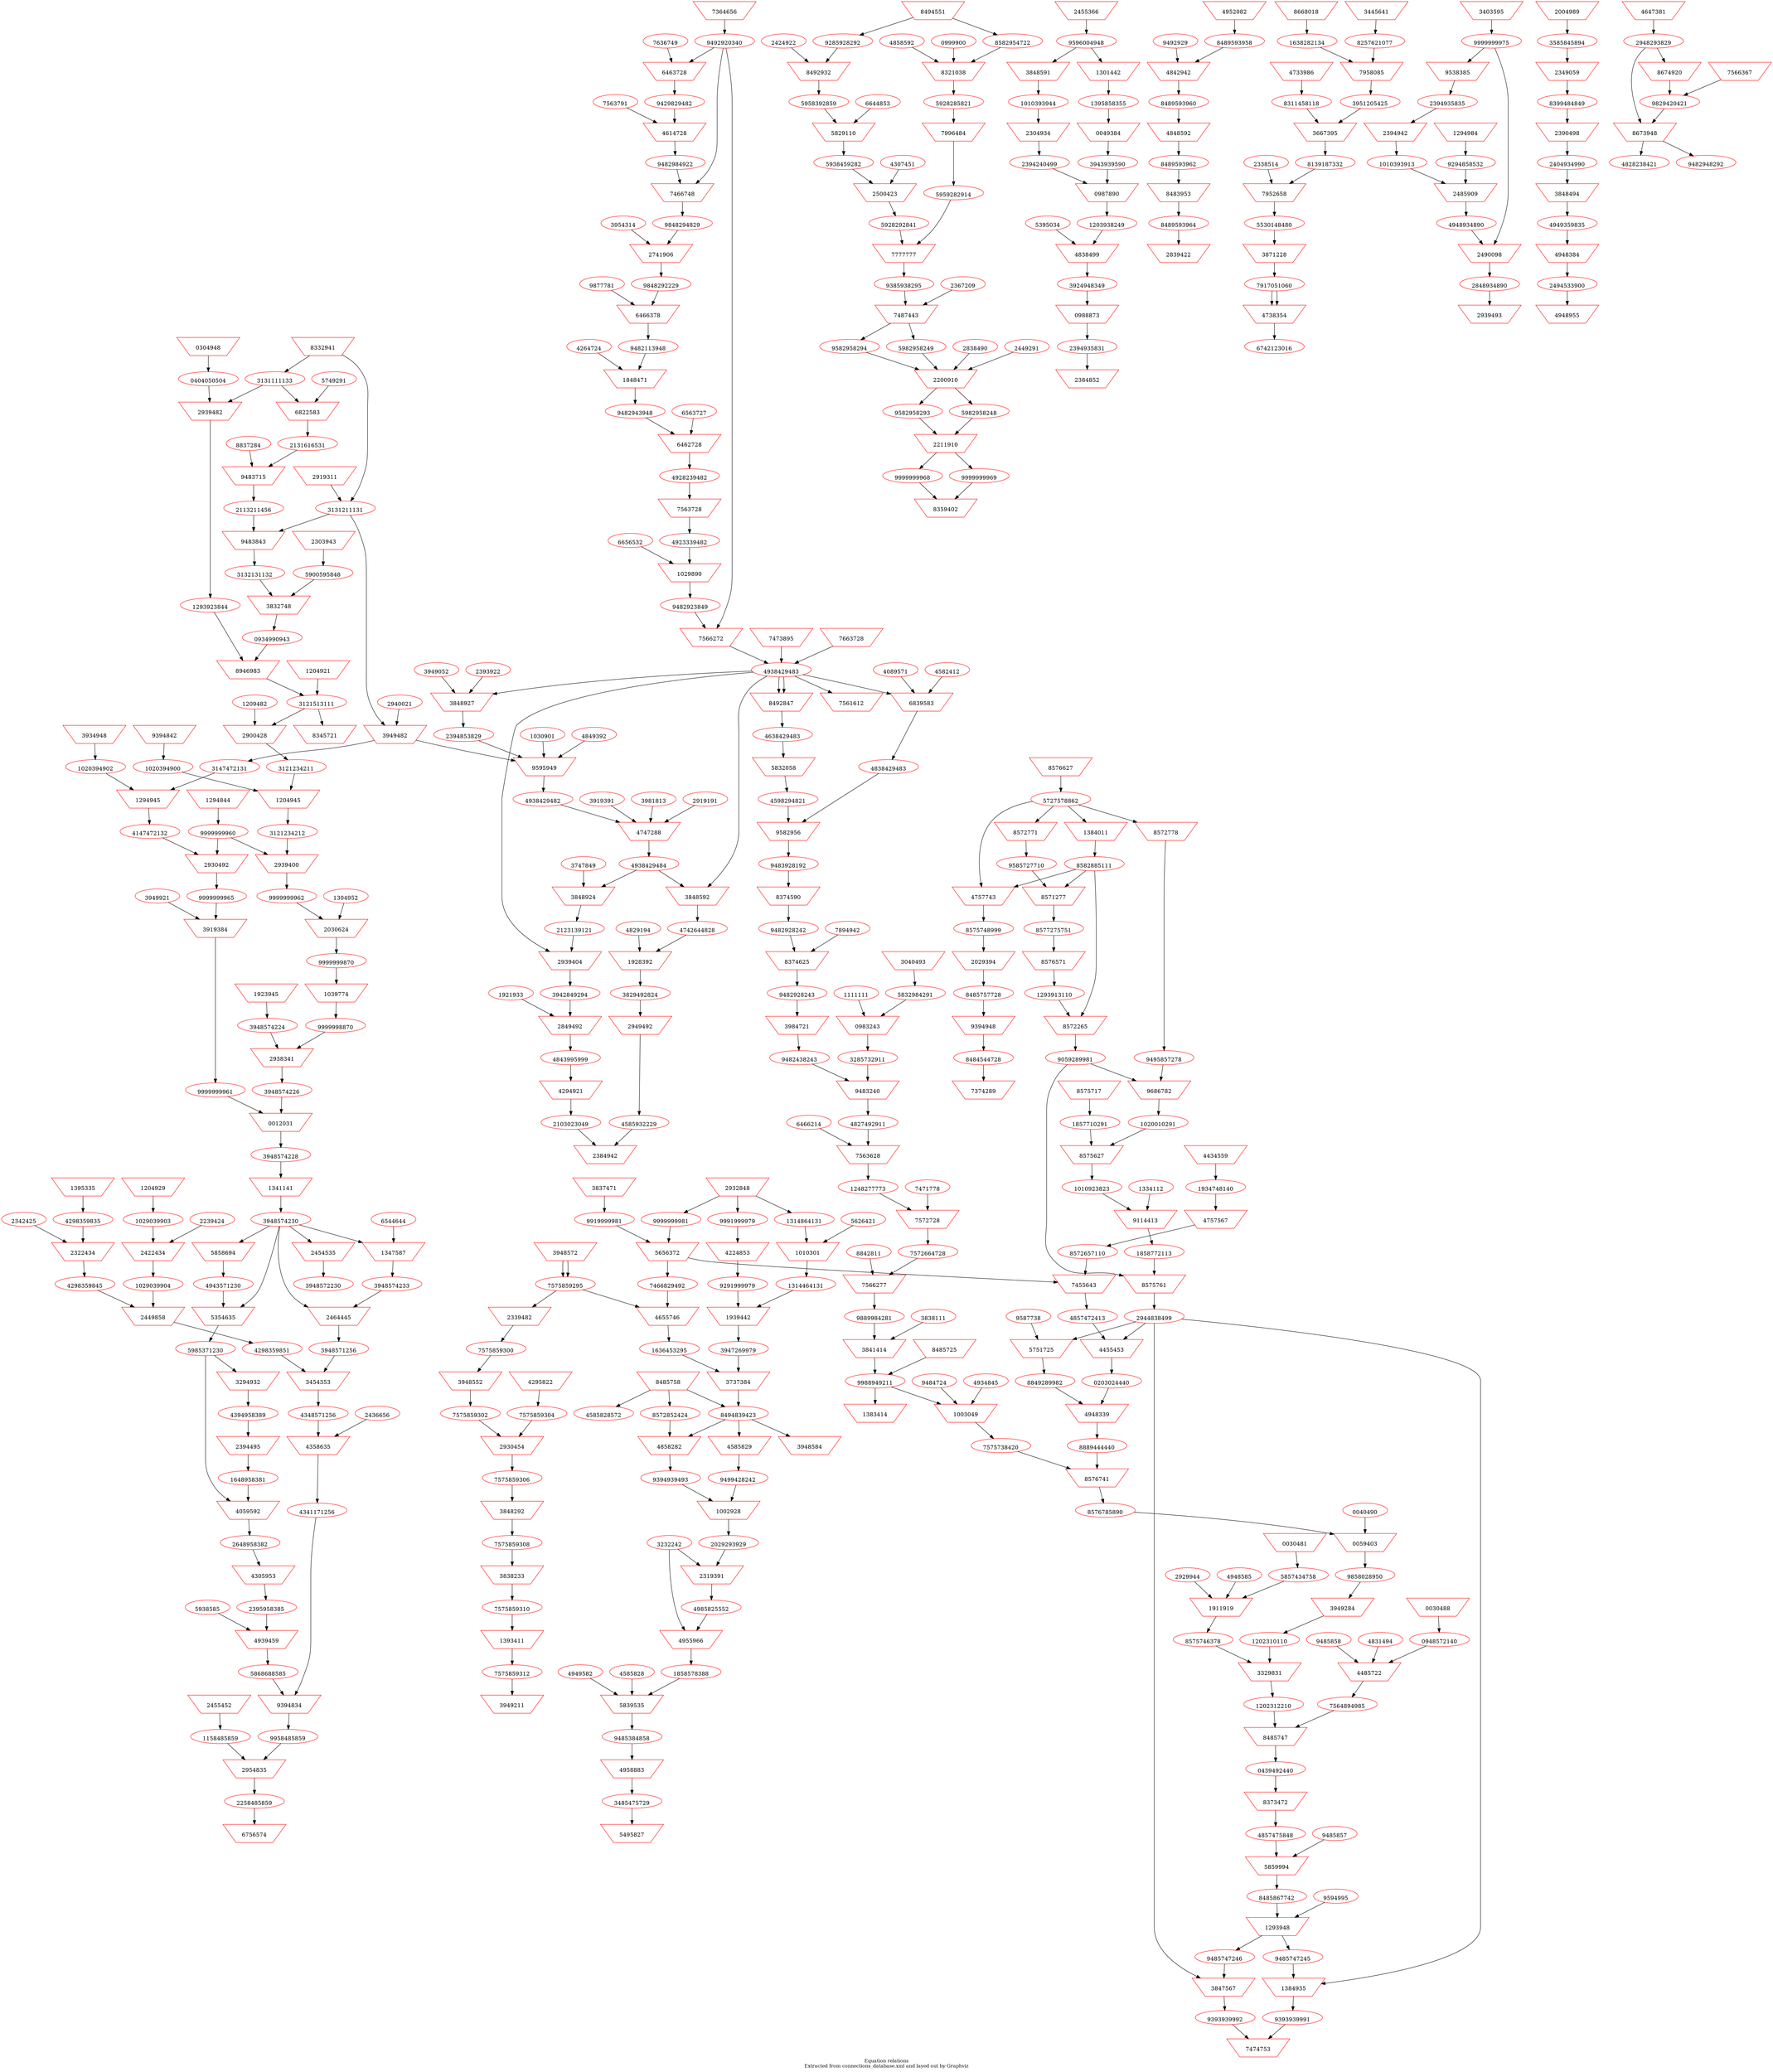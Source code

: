 # Graphviz
# date created: 20150805
# Command to produce output:
# neato -Tsvg thisfile.gv > out.svg
# http://www.graphviz.org/Gallery/directed/traffic_lights.gv.txt
# http://www.graphviz.org/content/traffic_lights
digraph physicsEquations {
overlap=false;
label="Equation relations\nExtracted from connections_database.xml and layed out by Graphviz";
fontsize=12;
4948585 [shape=ellipse,color=red,image="/Users/benpayne/version_controlled/proofofconcept/lib/images_feed_png/4948585.png",labelloc=b,URL="http://feed.com"];
3747849 [shape=ellipse,color=red,image="/Users/benpayne/version_controlled/proofofconcept/lib/images_feed_png/3747849.png",labelloc=b,URL="http://feed.com"];
2424922 [shape=ellipse,color=red,image="/Users/benpayne/version_controlled/proofofconcept/lib/images_feed_png/2424922.png",labelloc=b,URL="http://feed.com"];
2919191 [shape=ellipse,color=red,image="/Users/benpayne/version_controlled/proofofconcept/lib/images_feed_png/2919191.png",labelloc=b,URL="http://feed.com"];
0040490 [shape=ellipse,color=red,image="/Users/benpayne/version_controlled/proofofconcept/lib/images_feed_png/0040490.png",labelloc=b,URL="http://feed.com"];
1304952 [shape=ellipse,color=red,image="/Users/benpayne/version_controlled/proofofconcept/lib/images_feed_png/1304952.png",labelloc=b,URL="http://feed.com"];
9587738 [shape=ellipse,color=red,image="/Users/benpayne/version_controlled/proofofconcept/lib/images_feed_png/9587738.png",labelloc=b,URL="http://feed.com"];
7894942 [shape=ellipse,color=red,image="/Users/benpayne/version_controlled/proofofconcept/lib/images_feed_png/7894942.png",labelloc=b,URL="http://feed.com"];
3949052 [shape=ellipse,color=red,image="/Users/benpayne/version_controlled/proofofconcept/lib/images_feed_png/3949052.png",labelloc=b,URL="http://feed.com"];
8837284 [shape=ellipse,color=red,image="/Users/benpayne/version_controlled/proofofconcept/lib/images_feed_png/8837284.png",labelloc=b,URL="http://feed.com"];
6656532 [shape=ellipse,color=red,image="/Users/benpayne/version_controlled/proofofconcept/lib/images_feed_png/6656532.png",labelloc=b,URL="http://feed.com"];
7471778 [shape=ellipse,color=red,image="/Users/benpayne/version_controlled/proofofconcept/lib/images_feed_png/7471778.png",labelloc=b,URL="http://feed.com"];
5626421 [shape=ellipse,color=red,image="/Users/benpayne/version_controlled/proofofconcept/lib/images_feed_png/5626421.png",labelloc=b,URL="http://feed.com"];
4829194 [shape=ellipse,color=red,image="/Users/benpayne/version_controlled/proofofconcept/lib/images_feed_png/4829194.png",labelloc=b,URL="http://feed.com"];
2342425 [shape=ellipse,color=red,image="/Users/benpayne/version_controlled/proofofconcept/lib/images_feed_png/2342425.png",labelloc=b,URL="http://feed.com"];
3949921 [shape=ellipse,color=red,image="/Users/benpayne/version_controlled/proofofconcept/lib/images_feed_png/3949921.png",labelloc=b,URL="http://feed.com"];
2436656 [shape=ellipse,color=red,image="/Users/benpayne/version_controlled/proofofconcept/lib/images_feed_png/2436656.png",labelloc=b,URL="http://feed.com"];
4949582 [shape=ellipse,color=red,image="/Users/benpayne/version_controlled/proofofconcept/lib/images_feed_png/4949582.png",labelloc=b,URL="http://feed.com"];
1334112 [shape=ellipse,color=red,image="/Users/benpayne/version_controlled/proofofconcept/lib/images_feed_png/1334112.png",labelloc=b,URL="http://feed.com"];
2838490 [shape=ellipse,color=red,image="/Users/benpayne/version_controlled/proofofconcept/lib/images_feed_png/2838490.png",labelloc=b,URL="http://feed.com"];
5938585 [shape=ellipse,color=red,image="/Users/benpayne/version_controlled/proofofconcept/lib/images_feed_png/5938585.png",labelloc=b,URL="http://feed.com"];
1030901 [shape=ellipse,color=red,image="/Users/benpayne/version_controlled/proofofconcept/lib/images_feed_png/1030901.png",labelloc=b,URL="http://feed.com"];
2929944 [shape=ellipse,color=red,image="/Users/benpayne/version_controlled/proofofconcept/lib/images_feed_png/2929944.png",labelloc=b,URL="http://feed.com"];
5656372 [shape=ellipse,color=red,image="/Users/benpayne/version_controlled/proofofconcept/lib/images_feed_png/5656372.png",labelloc=b,URL="http://feed.com"];
7636749 [shape=ellipse,color=red,image="/Users/benpayne/version_controlled/proofofconcept/lib/images_feed_png/7636749.png",labelloc=b,URL="http://feed.com"];
7563791 [shape=ellipse,color=red,image="/Users/benpayne/version_controlled/proofofconcept/lib/images_feed_png/7563791.png",labelloc=b,URL="http://feed.com"];
9485858 [shape=ellipse,color=red,image="/Users/benpayne/version_controlled/proofofconcept/lib/images_feed_png/9485858.png",labelloc=b,URL="http://feed.com"];
4585828 [shape=ellipse,color=red,image="/Users/benpayne/version_controlled/proofofconcept/lib/images_feed_png/4585828.png",labelloc=b,URL="http://feed.com"];
9877781 [shape=ellipse,color=red,image="/Users/benpayne/version_controlled/proofofconcept/lib/images_feed_png/9877781.png",labelloc=b,URL="http://feed.com"];
4089571 [shape=ellipse,color=red,image="/Users/benpayne/version_controlled/proofofconcept/lib/images_feed_png/4089571.png",labelloc=b,URL="http://feed.com"];
5395034 [shape=ellipse,color=red,image="/Users/benpayne/version_controlled/proofofconcept/lib/images_feed_png/5395034.png",labelloc=b,URL="http://feed.com"];
4858592 [shape=ellipse,color=red,image="/Users/benpayne/version_controlled/proofofconcept/lib/images_feed_png/4858592.png",labelloc=b,URL="http://feed.com"];
0999900 [shape=ellipse,color=red,image="/Users/benpayne/version_controlled/proofofconcept/lib/images_feed_png/0999900.png",labelloc=b,URL="http://feed.com"];
6544644 [shape=ellipse,color=red,image="/Users/benpayne/version_controlled/proofofconcept/lib/images_feed_png/6544644.png",labelloc=b,URL="http://feed.com"];
2940021 [shape=ellipse,color=red,image="/Users/benpayne/version_controlled/proofofconcept/lib/images_feed_png/2940021.png",labelloc=b,URL="http://feed.com"];
4934845 [shape=ellipse,color=red,image="/Users/benpayne/version_controlled/proofofconcept/lib/images_feed_png/4934845.png",labelloc=b,URL="http://feed.com"];
4831494 [shape=ellipse,color=red,image="/Users/benpayne/version_controlled/proofofconcept/lib/images_feed_png/4831494.png",labelloc=b,URL="http://feed.com"];
3919391 [shape=ellipse,color=red,image="/Users/benpayne/version_controlled/proofofconcept/lib/images_feed_png/3919391.png",labelloc=b,URL="http://feed.com"];
6563727 [shape=ellipse,color=red,image="/Users/benpayne/version_controlled/proofofconcept/lib/images_feed_png/6563727.png",labelloc=b,URL="http://feed.com"];
6466214 [shape=ellipse,color=red,image="/Users/benpayne/version_controlled/proofofconcept/lib/images_feed_png/6466214.png",labelloc=b,URL="http://feed.com"];
4307451 [shape=ellipse,color=red,image="/Users/benpayne/version_controlled/proofofconcept/lib/images_feed_png/4307451.png",labelloc=b,URL="http://feed.com"];
2393922 [shape=ellipse,color=red,image="/Users/benpayne/version_controlled/proofofconcept/lib/images_feed_png/2393922.png",labelloc=b,URL="http://feed.com"];
8842811 [shape=ellipse,color=red,image="/Users/benpayne/version_controlled/proofofconcept/lib/images_feed_png/8842811.png",labelloc=b,URL="http://feed.com"];
1111111 [shape=ellipse,color=red,image="/Users/benpayne/version_controlled/proofofconcept/lib/images_feed_png/1111111.png",labelloc=b,URL="http://feed.com"];
9484724 [shape=ellipse,color=red,image="/Users/benpayne/version_controlled/proofofconcept/lib/images_feed_png/9484724.png",labelloc=b,URL="http://feed.com"];
1921933 [shape=ellipse,color=red,image="/Users/benpayne/version_controlled/proofofconcept/lib/images_feed_png/1921933.png",labelloc=b,URL="http://feed.com"];
2367209 [shape=ellipse,color=red,image="/Users/benpayne/version_controlled/proofofconcept/lib/images_feed_png/2367209.png",labelloc=b,URL="http://feed.com"];
1209482 [shape=ellipse,color=red,image="/Users/benpayne/version_controlled/proofofconcept/lib/images_feed_png/1209482.png",labelloc=b,URL="http://feed.com"];
2449291 [shape=ellipse,color=red,image="/Users/benpayne/version_controlled/proofofconcept/lib/images_feed_png/2449291.png",labelloc=b,URL="http://feed.com"];
4582412 [shape=ellipse,color=red,image="/Users/benpayne/version_controlled/proofofconcept/lib/images_feed_png/4582412.png",labelloc=b,URL="http://feed.com"];
2239424 [shape=ellipse,color=red,image="/Users/benpayne/version_controlled/proofofconcept/lib/images_feed_png/2239424.png",labelloc=b,URL="http://feed.com"];
4849392 [shape=ellipse,color=red,image="/Users/benpayne/version_controlled/proofofconcept/lib/images_feed_png/4849392.png",labelloc=b,URL="http://feed.com"];
3954314 [shape=ellipse,color=red,image="/Users/benpayne/version_controlled/proofofconcept/lib/images_feed_png/3954314.png",labelloc=b,URL="http://feed.com"];
3838111 [shape=ellipse,color=red,image="/Users/benpayne/version_controlled/proofofconcept/lib/images_feed_png/3838111.png",labelloc=b,URL="http://feed.com"];
9594995 [shape=ellipse,color=red,image="/Users/benpayne/version_controlled/proofofconcept/lib/images_feed_png/9594995.png",labelloc=b,URL="http://feed.com"];
3981813 [shape=ellipse,color=red,image="/Users/benpayne/version_controlled/proofofconcept/lib/images_feed_png/3981813.png",labelloc=b,URL="http://feed.com"];
3949482 [shape=ellipse,color=red,image="/Users/benpayne/version_controlled/proofofconcept/lib/images_feed_png/3949482.png",labelloc=b,URL="http://feed.com"];
9492929 [shape=ellipse,color=red,image="/Users/benpayne/version_controlled/proofofconcept/lib/images_feed_png/9492929.png",labelloc=b,URL="http://feed.com"];
5749291 [shape=ellipse,color=red,image="/Users/benpayne/version_controlled/proofofconcept/lib/images_feed_png/5749291.png",labelloc=b,URL="http://feed.com"];
9485857 [shape=ellipse,color=red,image="/Users/benpayne/version_controlled/proofofconcept/lib/images_feed_png/9485857.png",labelloc=b,URL="http://feed.com"];
4264724 [shape=ellipse,color=red,image="/Users/benpayne/version_controlled/proofofconcept/lib/images_feed_png/4264724.png",labelloc=b,URL="http://feed.com"];
6644853 [shape=ellipse,color=red,image="/Users/benpayne/version_controlled/proofofconcept/lib/images_feed_png/6644853.png",labelloc=b,URL="http://feed.com"];
3232242 [shape=ellipse,color=red,image="/Users/benpayne/version_controlled/proofofconcept/lib/images_feed_png/3232242.png",labelloc=b,URL="http://feed.com"];
2338514 [shape=ellipse,color=red,image="/Users/benpayne/version_controlled/proofofconcept/lib/images_feed_png/2338514.png",labelloc=b,URL="http://feed.com"];
1010393913 [shape=ellipse,color=red,image="/Users/benpayne/version_controlled/proofofconcept/lib/images_expression_png/1010393913.png",labelloc=b,URL="http://expre.com"];
7575859308 [shape=ellipse,color=red,image="/Users/benpayne/version_controlled/proofofconcept/lib/images_expression_png/7575859308.png",labelloc=b,URL="http://expre.com"];
4923339482 [shape=ellipse,color=red,image="/Users/benpayne/version_controlled/proofofconcept/lib/images_expression_png/4923339482.png",labelloc=b,URL="http://expre.com"];
2404934990 [shape=ellipse,color=red,image="/Users/benpayne/version_controlled/proofofconcept/lib/images_expression_png/2404934990.png",labelloc=b,URL="http://expre.com"];
5985371230 [shape=ellipse,color=red,image="/Users/benpayne/version_controlled/proofofconcept/lib/images_expression_png/5985371230.png",labelloc=b,URL="http://expre.com"];
4298359835 [shape=ellipse,color=red,image="/Users/benpayne/version_controlled/proofofconcept/lib/images_expression_png/4298359835.png",labelloc=b,URL="http://expre.com"];
8576785890 [shape=ellipse,color=red,image="/Users/benpayne/version_controlled/proofofconcept/lib/images_expression_png/8576785890.png",labelloc=b,URL="http://expre.com"];
7575859300 [shape=ellipse,color=red,image="/Users/benpayne/version_controlled/proofofconcept/lib/images_expression_png/7575859300.png",labelloc=b,URL="http://expre.com"];
7575859306 [shape=ellipse,color=red,image="/Users/benpayne/version_controlled/proofofconcept/lib/images_expression_png/7575859306.png",labelloc=b,URL="http://expre.com"];
7575859304 [shape=ellipse,color=red,image="/Users/benpayne/version_controlled/proofofconcept/lib/images_expression_png/7575859304.png",labelloc=b,URL="http://expre.com"];
9999999960 [shape=ellipse,color=red,image="/Users/benpayne/version_controlled/proofofconcept/lib/images_expression_png/9999999960.png",labelloc=b,URL="http://expre.com"];
9999999961 [shape=ellipse,color=red,image="/Users/benpayne/version_controlled/proofofconcept/lib/images_expression_png/9999999961.png",labelloc=b,URL="http://expre.com"];
9394939493 [shape=ellipse,color=red,image="/Users/benpayne/version_controlled/proofofconcept/lib/images_expression_png/9394939493.png",labelloc=b,URL="http://expre.com"];
4638429483 [shape=ellipse,color=red,image="/Users/benpayne/version_controlled/proofofconcept/lib/images_expression_png/4638429483.png",labelloc=b,URL="http://expre.com"];
9999999965 [shape=ellipse,color=red,image="/Users/benpayne/version_controlled/proofofconcept/lib/images_expression_png/9999999965.png",labelloc=b,URL="http://expre.com"];
1202312210 [shape=ellipse,color=red,image="/Users/benpayne/version_controlled/proofofconcept/lib/images_expression_png/1202312210.png",labelloc=b,URL="http://expre.com"];
9999999968 [shape=ellipse,color=red,image="/Users/benpayne/version_controlled/proofofconcept/lib/images_expression_png/9999999968.png",labelloc=b,URL="http://expre.com"];
9999999969 [shape=ellipse,color=red,image="/Users/benpayne/version_controlled/proofofconcept/lib/images_expression_png/9999999969.png",labelloc=b,URL="http://expre.com"];
3947269979 [shape=ellipse,color=red,image="/Users/benpayne/version_controlled/proofofconcept/lib/images_expression_png/3947269979.png",labelloc=b,URL="http://expre.com"];
4857472413 [shape=ellipse,color=red,image="/Users/benpayne/version_controlled/proofofconcept/lib/images_expression_png/4857472413.png",labelloc=b,URL="http://expre.com"];
9393939991 [shape=ellipse,color=red,image="/Users/benpayne/version_controlled/proofofconcept/lib/images_expression_png/9393939991.png",labelloc=b,URL="http://expre.com"];
5857434758 [shape=ellipse,color=red,image="/Users/benpayne/version_controlled/proofofconcept/lib/images_expression_png/5857434758.png",labelloc=b,URL="http://expre.com"];
5938459282 [shape=ellipse,color=red,image="/Users/benpayne/version_controlled/proofofconcept/lib/images_expression_png/5938459282.png",labelloc=b,URL="http://expre.com"];
3485475729 [shape=ellipse,color=red,image="/Users/benpayne/version_controlled/proofofconcept/lib/images_expression_png/3485475729.png",labelloc=b,URL="http://expre.com"];
4147472132 [shape=ellipse,color=red,image="/Users/benpayne/version_controlled/proofofconcept/lib/images_expression_png/4147472132.png",labelloc=b,URL="http://expre.com"];
7575859302 [shape=ellipse,color=red,image="/Users/benpayne/version_controlled/proofofconcept/lib/images_expression_png/7575859302.png",labelloc=b,URL="http://expre.com"];
7564894985 [shape=ellipse,color=red,image="/Users/benpayne/version_controlled/proofofconcept/lib/images_expression_png/7564894985.png",labelloc=b,URL="http://expre.com"];
1158485859 [shape=ellipse,color=red,image="/Users/benpayne/version_controlled/proofofconcept/lib/images_expression_png/1158485859.png",labelloc=b,URL="http://expre.com"];
9582958293 [shape=ellipse,color=red,image="/Users/benpayne/version_controlled/proofofconcept/lib/images_expression_png/9582958293.png",labelloc=b,URL="http://expre.com"];
9482943948 [shape=ellipse,color=red,image="/Users/benpayne/version_controlled/proofofconcept/lib/images_expression_png/9482943948.png",labelloc=b,URL="http://expre.com"];
9582958294 [shape=ellipse,color=red,image="/Users/benpayne/version_controlled/proofofconcept/lib/images_expression_png/9582958294.png",labelloc=b,URL="http://expre.com"];
9991999979 [shape=ellipse,color=red,image="/Users/benpayne/version_controlled/proofofconcept/lib/images_expression_png/9991999979.png",labelloc=b,URL="http://expre.com"];
3132131132 [shape=ellipse,color=red,image="/Users/benpayne/version_controlled/proofofconcept/lib/images_expression_png/3132131132.png",labelloc=b,URL="http://expre.com"];
4585828572 [shape=ellipse,color=red,image="/Users/benpayne/version_controlled/proofofconcept/lib/images_expression_png/4585828572.png",labelloc=b,URL="http://expre.com"];
4948934890 [shape=ellipse,color=red,image="/Users/benpayne/version_controlled/proofofconcept/lib/images_expression_png/4948934890.png",labelloc=b,URL="http://expre.com"];
9999999975 [shape=ellipse,color=red,image="/Users/benpayne/version_controlled/proofofconcept/lib/images_expression_png/9999999975.png",labelloc=b,URL="http://expre.com"];
3121234212 [shape=ellipse,color=red,image="/Users/benpayne/version_controlled/proofofconcept/lib/images_expression_png/3121234212.png",labelloc=b,URL="http://expre.com"];
2395958385 [shape=ellipse,color=red,image="/Users/benpayne/version_controlled/proofofconcept/lib/images_expression_png/2395958385.png",labelloc=b,URL="http://expre.com"];
3585845894 [shape=ellipse,color=red,image="/Users/benpayne/version_controlled/proofofconcept/lib/images_expression_png/3585845894.png",labelloc=b,URL="http://expre.com"];
9999999870 [shape=ellipse,color=red,image="/Users/benpayne/version_controlled/proofofconcept/lib/images_expression_png/9999999870.png",labelloc=b,URL="http://expre.com"];
9385938295 [shape=ellipse,color=red,image="/Users/benpayne/version_controlled/proofofconcept/lib/images_expression_png/9385938295.png",labelloc=b,URL="http://expre.com"];
3121234211 [shape=ellipse,color=red,image="/Users/benpayne/version_controlled/proofofconcept/lib/images_expression_png/3121234211.png",labelloc=b,URL="http://expre.com"];
2029293929 [shape=ellipse,color=red,image="/Users/benpayne/version_controlled/proofofconcept/lib/images_expression_png/2029293929.png",labelloc=b,URL="http://expre.com"];
4838429483 [shape=ellipse,color=red,image="/Users/benpayne/version_controlled/proofofconcept/lib/images_expression_png/4838429483.png",labelloc=b,URL="http://expre.com"];
9483928192 [shape=ellipse,color=red,image="/Users/benpayne/version_controlled/proofofconcept/lib/images_expression_png/9483928192.png",labelloc=b,URL="http://expre.com"];
4843995999 [shape=ellipse,color=red,image="/Users/benpayne/version_controlled/proofofconcept/lib/images_expression_png/4843995999.png",labelloc=b,URL="http://expre.com"];
9999999962 [shape=ellipse,color=red,image="/Users/benpayne/version_controlled/proofofconcept/lib/images_expression_png/9999999962.png",labelloc=b,URL="http://expre.com"];
5928285821 [shape=ellipse,color=red,image="/Users/benpayne/version_controlled/proofofconcept/lib/images_expression_png/5928285821.png",labelloc=b,URL="http://expre.com"];
9429829482 [shape=ellipse,color=red,image="/Users/benpayne/version_controlled/proofofconcept/lib/images_expression_png/9429829482.png",labelloc=b,URL="http://expre.com"];
9829420421 [shape=ellipse,color=red,image="/Users/benpayne/version_controlled/proofofconcept/lib/images_expression_png/9829420421.png",labelloc=b,URL="http://expre.com"];
8311458118 [shape=ellipse,color=red,image="/Users/benpayne/version_controlled/proofofconcept/lib/images_expression_png/8311458118.png",labelloc=b,URL="http://expre.com"];
9596004948 [shape=ellipse,color=red,image="/Users/benpayne/version_controlled/proofofconcept/lib/images_expression_png/9596004948.png",labelloc=b,URL="http://expre.com"];
0404050504 [shape=ellipse,color=red,image="/Users/benpayne/version_controlled/proofofconcept/lib/images_expression_png/0404050504.png",labelloc=b,URL="http://expre.com"];
0934990943 [shape=ellipse,color=red,image="/Users/benpayne/version_controlled/proofofconcept/lib/images_expression_png/0934990943.png",labelloc=b,URL="http://expre.com"];
1858578388 [shape=ellipse,color=red,image="/Users/benpayne/version_controlled/proofofconcept/lib/images_expression_png/1858578388.png",labelloc=b,URL="http://expre.com"];
9858028950 [shape=ellipse,color=red,image="/Users/benpayne/version_controlled/proofofconcept/lib/images_expression_png/9858028950.png",labelloc=b,URL="http://expre.com"];
9919999981 [shape=ellipse,color=red,image="/Users/benpayne/version_controlled/proofofconcept/lib/images_expression_png/9919999981.png",labelloc=b,URL="http://expre.com"];
7575738420 [shape=ellipse,color=red,image="/Users/benpayne/version_controlled/proofofconcept/lib/images_expression_png/7575738420.png",labelloc=b,URL="http://expre.com"];
4827492911 [shape=ellipse,color=red,image="/Users/benpayne/version_controlled/proofofconcept/lib/images_expression_png/4827492911.png",labelloc=b,URL="http://expre.com"];
8582954722 [shape=ellipse,color=red,image="/Users/benpayne/version_controlled/proofofconcept/lib/images_expression_png/8582954722.png",labelloc=b,URL="http://expre.com"];
4394958389 [shape=ellipse,color=red,image="/Users/benpayne/version_controlled/proofofconcept/lib/images_expression_png/4394958389.png",labelloc=b,URL="http://expre.com"];
9999998870 [shape=ellipse,color=red,image="/Users/benpayne/version_controlled/proofofconcept/lib/images_expression_png/9999998870.png",labelloc=b,URL="http://expre.com"];
0948572140 [shape=ellipse,color=red,image="/Users/benpayne/version_controlled/proofofconcept/lib/images_expression_png/0948572140.png",labelloc=b,URL="http://expre.com"];
8575748999 [shape=ellipse,color=red,image="/Users/benpayne/version_controlled/proofofconcept/lib/images_expression_png/8575748999.png",labelloc=b,URL="http://expre.com"];
7917051060 [shape=ellipse,color=red,image="/Users/benpayne/version_controlled/proofofconcept/lib/images_expression_png/7917051060.png",labelloc=b,URL="http://expre.com"];
2103023049 [shape=ellipse,color=red,image="/Users/benpayne/version_controlled/proofofconcept/lib/images_expression_png/2103023049.png",labelloc=b,URL="http://expre.com"];
9958485859 [shape=ellipse,color=red,image="/Users/benpayne/version_controlled/proofofconcept/lib/images_expression_png/9958485859.png",labelloc=b,URL="http://expre.com"];
3951205425 [shape=ellipse,color=red,image="/Users/benpayne/version_controlled/proofofconcept/lib/images_expression_png/3951205425.png",labelloc=b,URL="http://expre.com"];
1395858355 [shape=ellipse,color=red,image="/Users/benpayne/version_controlled/proofofconcept/lib/images_expression_png/1395858355.png",labelloc=b,URL="http://expre.com"];
5928292841 [shape=ellipse,color=red,image="/Users/benpayne/version_controlled/proofofconcept/lib/images_expression_png/5928292841.png",labelloc=b,URL="http://expre.com"];
4857475848 [shape=ellipse,color=red,image="/Users/benpayne/version_controlled/proofofconcept/lib/images_expression_png/4857475848.png",labelloc=b,URL="http://expre.com"];
1636453295 [shape=ellipse,color=red,image="/Users/benpayne/version_controlled/proofofconcept/lib/images_expression_png/1636453295.png",labelloc=b,URL="http://expre.com"];
9999999981 [shape=ellipse,color=red,image="/Users/benpayne/version_controlled/proofofconcept/lib/images_expression_png/9999999981.png",labelloc=b,URL="http://expre.com"];
8572852424 [shape=ellipse,color=red,image="/Users/benpayne/version_controlled/proofofconcept/lib/images_expression_png/8572852424.png",labelloc=b,URL="http://expre.com"];
3285732911 [shape=ellipse,color=red,image="/Users/benpayne/version_controlled/proofofconcept/lib/images_expression_png/3285732911.png",labelloc=b,URL="http://expre.com"];
3131111133 [shape=ellipse,color=red,image="/Users/benpayne/version_controlled/proofofconcept/lib/images_expression_png/3131111133.png",labelloc=b,URL="http://expre.com"];
5982958248 [shape=ellipse,color=red,image="/Users/benpayne/version_controlled/proofofconcept/lib/images_expression_png/5982958248.png",labelloc=b,URL="http://expre.com"];
1314864131 [shape=ellipse,color=red,image="/Users/benpayne/version_controlled/proofofconcept/lib/images_expression_png/1314864131.png",labelloc=b,URL="http://expre.com"];
1010393944 [shape=ellipse,color=red,image="/Users/benpayne/version_controlled/proofofconcept/lib/images_expression_png/1010393944.png",labelloc=b,URL="http://expre.com"];
9495857278 [shape=ellipse,color=red,image="/Users/benpayne/version_controlled/proofofconcept/lib/images_expression_png/9495857278.png",labelloc=b,URL="http://expre.com"];
1648958381 [shape=ellipse,color=red,image="/Users/benpayne/version_controlled/proofofconcept/lib/images_expression_png/1648958381.png",labelloc=b,URL="http://expre.com"];
0203024440 [shape=ellipse,color=red,image="/Users/benpayne/version_controlled/proofofconcept/lib/images_expression_png/0203024440.png",labelloc=b,URL="http://expre.com"];
4341171256 [shape=ellipse,color=red,image="/Users/benpayne/version_controlled/proofofconcept/lib/images_expression_png/4341171256.png",labelloc=b,URL="http://expre.com"];
3948571256 [shape=ellipse,color=red,image="/Users/benpayne/version_controlled/proofofconcept/lib/images_expression_png/3948571256.png",labelloc=b,URL="http://expre.com"];
3924948349 [shape=ellipse,color=red,image="/Users/benpayne/version_controlled/proofofconcept/lib/images_expression_png/3924948349.png",labelloc=b,URL="http://expre.com"];
9889984281 [shape=ellipse,color=red,image="/Users/benpayne/version_controlled/proofofconcept/lib/images_expression_png/9889984281.png",labelloc=b,URL="http://expre.com"];
9848294829 [shape=ellipse,color=red,image="/Users/benpayne/version_controlled/proofofconcept/lib/images_expression_png/9848294829.png",labelloc=b,URL="http://expre.com"];
8399484849 [shape=ellipse,color=red,image="/Users/benpayne/version_controlled/proofofconcept/lib/images_expression_png/8399484849.png",labelloc=b,URL="http://expre.com"];
1010923823 [shape=ellipse,color=red,image="/Users/benpayne/version_controlled/proofofconcept/lib/images_expression_png/1010923823.png",labelloc=b,URL="http://expre.com"];
2648958382 [shape=ellipse,color=red,image="/Users/benpayne/version_controlled/proofofconcept/lib/images_expression_png/2648958382.png",labelloc=b,URL="http://expre.com"];
7575859295 [shape=ellipse,color=red,image="/Users/benpayne/version_controlled/proofofconcept/lib/images_expression_png/7575859295.png",labelloc=b,URL="http://expre.com"];
4938429483 [shape=ellipse,color=red,image="/Users/benpayne/version_controlled/proofofconcept/lib/images_expression_png/4938429483.png",labelloc=b,URL="http://expre.com"];
4938429482 [shape=ellipse,color=red,image="/Users/benpayne/version_controlled/proofofconcept/lib/images_expression_png/4938429482.png",labelloc=b,URL="http://expre.com"];
3948574224 [shape=ellipse,color=red,image="/Users/benpayne/version_controlled/proofofconcept/lib/images_expression_png/3948574224.png",labelloc=b,URL="http://expre.com"];
2494533900 [shape=ellipse,color=red,image="/Users/benpayne/version_controlled/proofofconcept/lib/images_expression_png/2494533900.png",labelloc=b,URL="http://expre.com"];
4938429484 [shape=ellipse,color=red,image="/Users/benpayne/version_controlled/proofofconcept/lib/images_expression_png/4938429484.png",labelloc=b,URL="http://expre.com"];
1857710291 [shape=ellipse,color=red,image="/Users/benpayne/version_controlled/proofofconcept/lib/images_expression_png/1857710291.png",labelloc=b,URL="http://expre.com"];
3948574228 [shape=ellipse,color=red,image="/Users/benpayne/version_controlled/proofofconcept/lib/images_expression_png/3948574228.png",labelloc=b,URL="http://expre.com"];
8489593962 [shape=ellipse,color=red,image="/Users/benpayne/version_controlled/proofofconcept/lib/images_expression_png/8489593962.png",labelloc=b,URL="http://expre.com"];
3829492824 [shape=ellipse,color=red,image="/Users/benpayne/version_controlled/proofofconcept/lib/images_expression_png/3829492824.png",labelloc=b,URL="http://expre.com"];
5727578862 [shape=ellipse,color=red,image="/Users/benpayne/version_controlled/proofofconcept/lib/images_expression_png/5727578862.png",labelloc=b,URL="http://expre.com"];
5530148480 [shape=ellipse,color=red,image="/Users/benpayne/version_controlled/proofofconcept/lib/images_expression_png/5530148480.png",labelloc=b,URL="http://expre.com"];
8489593960 [shape=ellipse,color=red,image="/Users/benpayne/version_controlled/proofofconcept/lib/images_expression_png/8489593960.png",labelloc=b,URL="http://expre.com"];
2113211456 [shape=ellipse,color=red,image="/Users/benpayne/version_controlled/proofofconcept/lib/images_expression_png/2113211456.png",labelloc=b,URL="http://expre.com"];
8489593958 [shape=ellipse,color=red,image="/Users/benpayne/version_controlled/proofofconcept/lib/images_expression_png/8489593958.png",labelloc=b,URL="http://expre.com"];
8484544728 [shape=ellipse,color=red,image="/Users/benpayne/version_controlled/proofofconcept/lib/images_expression_png/8484544728.png",labelloc=b,URL="http://expre.com"];
9482923849 [shape=ellipse,color=red,image="/Users/benpayne/version_controlled/proofofconcept/lib/images_expression_png/9482923849.png",labelloc=b,URL="http://expre.com"];
7466829492 [shape=ellipse,color=red,image="/Users/benpayne/version_controlled/proofofconcept/lib/images_expression_png/7466829492.png",labelloc=b,URL="http://expre.com"];
9482113948 [shape=ellipse,color=red,image="/Users/benpayne/version_controlled/proofofconcept/lib/images_expression_png/9482113948.png",labelloc=b,URL="http://expre.com"];
3948572230 [shape=ellipse,color=red,image="/Users/benpayne/version_controlled/proofofconcept/lib/images_expression_png/3948572230.png",labelloc=b,URL="http://expre.com"];
3948574230 [shape=ellipse,color=red,image="/Users/benpayne/version_controlled/proofofconcept/lib/images_expression_png/3948574230.png",labelloc=b,URL="http://expre.com"];
3948574233 [shape=ellipse,color=red,image="/Users/benpayne/version_controlled/proofofconcept/lib/images_expression_png/3948574233.png",labelloc=b,URL="http://expre.com"];
9291999979 [shape=ellipse,color=red,image="/Users/benpayne/version_controlled/proofofconcept/lib/images_expression_png/9291999979.png",labelloc=b,URL="http://expre.com"];
5959282914 [shape=ellipse,color=red,image="/Users/benpayne/version_controlled/proofofconcept/lib/images_expression_png/5959282914.png",labelloc=b,URL="http://expre.com"];
1638282134 [shape=ellipse,color=red,image="/Users/benpayne/version_controlled/proofofconcept/lib/images_expression_png/1638282134.png",labelloc=b,URL="http://expre.com"];
6742123016 [shape=ellipse,color=red,image="/Users/benpayne/version_controlled/proofofconcept/lib/images_expression_png/6742123016.png",labelloc=b,URL="http://expre.com"];
1203938249 [shape=ellipse,color=red,image="/Users/benpayne/version_controlled/proofofconcept/lib/images_expression_png/1203938249.png",labelloc=b,URL="http://expre.com"];
3131211131 [shape=ellipse,color=red,image="/Users/benpayne/version_controlled/proofofconcept/lib/images_expression_png/3131211131.png",labelloc=b,URL="http://expre.com"];
2258485859 [shape=ellipse,color=red,image="/Users/benpayne/version_controlled/proofofconcept/lib/images_expression_png/2258485859.png",labelloc=b,URL="http://expre.com"];
9393939992 [shape=ellipse,color=red,image="/Users/benpayne/version_controlled/proofofconcept/lib/images_expression_png/9393939992.png",labelloc=b,URL="http://expre.com"];
1020010291 [shape=ellipse,color=red,image="/Users/benpayne/version_controlled/proofofconcept/lib/images_expression_png/1020010291.png",labelloc=b,URL="http://expre.com"];
4298359845 [shape=ellipse,color=red,image="/Users/benpayne/version_controlled/proofofconcept/lib/images_expression_png/4298359845.png",labelloc=b,URL="http://expre.com"];
3147472131 [shape=ellipse,color=red,image="/Users/benpayne/version_controlled/proofofconcept/lib/images_expression_png/3147472131.png",labelloc=b,URL="http://expre.com"];
5958392859 [shape=ellipse,color=red,image="/Users/benpayne/version_controlled/proofofconcept/lib/images_expression_png/5958392859.png",labelloc=b,URL="http://expre.com"];
5868688585 [shape=ellipse,color=red,image="/Users/benpayne/version_controlled/proofofconcept/lib/images_expression_png/5868688585.png",labelloc=b,URL="http://expre.com"];
8889444440 [shape=ellipse,color=red,image="/Users/benpayne/version_controlled/proofofconcept/lib/images_expression_png/8889444440.png",labelloc=b,URL="http://expre.com"];
1248277773 [shape=ellipse,color=red,image="/Users/benpayne/version_controlled/proofofconcept/lib/images_expression_png/1248277773.png",labelloc=b,URL="http://expre.com"];
1934748140 [shape=ellipse,color=red,image="/Users/benpayne/version_controlled/proofofconcept/lib/images_expression_png/1934748140.png",labelloc=b,URL="http://expre.com"];
2394853829 [shape=ellipse,color=red,image="/Users/benpayne/version_controlled/proofofconcept/lib/images_expression_png/2394853829.png",labelloc=b,URL="http://expre.com"];
9988949211 [shape=ellipse,color=red,image="/Users/benpayne/version_controlled/proofofconcept/lib/images_expression_png/9988949211.png",labelloc=b,URL="http://expre.com"];
9059289981 [shape=ellipse,color=red,image="/Users/benpayne/version_controlled/proofofconcept/lib/images_expression_png/9059289981.png",labelloc=b,URL="http://expre.com"];
9482928243 [shape=ellipse,color=red,image="/Users/benpayne/version_controlled/proofofconcept/lib/images_expression_png/9482928243.png",labelloc=b,URL="http://expre.com"];
2123139121 [shape=ellipse,color=red,image="/Users/benpayne/version_controlled/proofofconcept/lib/images_expression_png/2123139121.png",labelloc=b,URL="http://expre.com"];
1314464131 [shape=ellipse,color=red,image="/Users/benpayne/version_controlled/proofofconcept/lib/images_expression_png/1314464131.png",labelloc=b,URL="http://expre.com"];
1293923844 [shape=ellipse,color=red,image="/Users/benpayne/version_controlled/proofofconcept/lib/images_expression_png/1293923844.png",labelloc=b,URL="http://expre.com"];
4943571230 [shape=ellipse,color=red,image="/Users/benpayne/version_controlled/proofofconcept/lib/images_expression_png/4943571230.png",labelloc=b,URL="http://expre.com"];
9482984922 [shape=ellipse,color=red,image="/Users/benpayne/version_controlled/proofofconcept/lib/images_expression_png/9482984922.png",labelloc=b,URL="http://expre.com"];
9492920340 [shape=ellipse,color=red,image="/Users/benpayne/version_controlled/proofofconcept/lib/images_expression_png/9492920340.png",labelloc=b,URL="http://expre.com"];
5982958249 [shape=ellipse,color=red,image="/Users/benpayne/version_controlled/proofofconcept/lib/images_expression_png/5982958249.png",labelloc=b,URL="http://expre.com"];
8575746378 [shape=ellipse,color=red,image="/Users/benpayne/version_controlled/proofofconcept/lib/images_expression_png/8575746378.png",labelloc=b,URL="http://expre.com"];
4949359835 [shape=ellipse,color=red,image="/Users/benpayne/version_controlled/proofofconcept/lib/images_expression_png/4949359835.png",labelloc=b,URL="http://expre.com"];
3942849294 [shape=ellipse,color=red,image="/Users/benpayne/version_controlled/proofofconcept/lib/images_expression_png/3942849294.png",labelloc=b,URL="http://expre.com"];
4985825552 [shape=ellipse,color=red,image="/Users/benpayne/version_controlled/proofofconcept/lib/images_expression_png/4985825552.png",labelloc=b,URL="http://expre.com"];
8494839423 [shape=ellipse,color=red,image="/Users/benpayne/version_controlled/proofofconcept/lib/images_expression_png/8494839423.png",labelloc=b,URL="http://expre.com"];
5832984291 [shape=ellipse,color=red,image="/Users/benpayne/version_controlled/proofofconcept/lib/images_expression_png/5832984291.png",labelloc=b,URL="http://expre.com"];
4298359851 [shape=ellipse,color=red,image="/Users/benpayne/version_controlled/proofofconcept/lib/images_expression_png/4298359851.png",labelloc=b,URL="http://expre.com"];
2848934890 [shape=ellipse,color=red,image="/Users/benpayne/version_controlled/proofofconcept/lib/images_expression_png/2848934890.png",labelloc=b,URL="http://expre.com"];
9485747246 [shape=ellipse,color=red,image="/Users/benpayne/version_controlled/proofofconcept/lib/images_expression_png/9485747246.png",labelloc=b,URL="http://expre.com"];
8849289982 [shape=ellipse,color=red,image="/Users/benpayne/version_controlled/proofofconcept/lib/images_expression_png/8849289982.png",labelloc=b,URL="http://expre.com"];
9485747245 [shape=ellipse,color=red,image="/Users/benpayne/version_controlled/proofofconcept/lib/images_expression_png/9485747245.png",labelloc=b,URL="http://expre.com"];
8577275751 [shape=ellipse,color=red,image="/Users/benpayne/version_controlled/proofofconcept/lib/images_expression_png/8577275751.png",labelloc=b,URL="http://expre.com"];
2394240499 [shape=ellipse,color=red,image="/Users/benpayne/version_controlled/proofofconcept/lib/images_expression_png/2394240499.png",labelloc=b,URL="http://expre.com"];
8485867742 [shape=ellipse,color=red,image="/Users/benpayne/version_controlled/proofofconcept/lib/images_expression_png/8485867742.png",labelloc=b,URL="http://expre.com"];
1858772113 [shape=ellipse,color=red,image="/Users/benpayne/version_controlled/proofofconcept/lib/images_expression_png/1858772113.png",labelloc=b,URL="http://expre.com"];
3948574226 [shape=ellipse,color=red,image="/Users/benpayne/version_controlled/proofofconcept/lib/images_expression_png/3948574226.png",labelloc=b,URL="http://expre.com"];
4928239482 [shape=ellipse,color=red,image="/Users/benpayne/version_controlled/proofofconcept/lib/images_expression_png/4928239482.png",labelloc=b,URL="http://expre.com"];
1293913110 [shape=ellipse,color=red,image="/Users/benpayne/version_controlled/proofofconcept/lib/images_expression_png/1293913110.png",labelloc=b,URL="http://expre.com"];
3943939590 [shape=ellipse,color=red,image="/Users/benpayne/version_controlled/proofofconcept/lib/images_expression_png/3943939590.png",labelloc=b,URL="http://expre.com"];
2394935831 [shape=ellipse,color=red,image="/Users/benpayne/version_controlled/proofofconcept/lib/images_expression_png/2394935831.png",labelloc=b,URL="http://expre.com"];
4348571256 [shape=ellipse,color=red,image="/Users/benpayne/version_controlled/proofofconcept/lib/images_expression_png/4348571256.png",labelloc=b,URL="http://expre.com"];
2944838499 [shape=ellipse,color=red,image="/Users/benpayne/version_controlled/proofofconcept/lib/images_expression_png/2944838499.png",labelloc=b,URL="http://expre.com"];
4598294821 [shape=ellipse,color=red,image="/Users/benpayne/version_controlled/proofofconcept/lib/images_expression_png/4598294821.png",labelloc=b,URL="http://expre.com"];
9482438243 [shape=ellipse,color=red,image="/Users/benpayne/version_controlled/proofofconcept/lib/images_expression_png/9482438243.png",labelloc=b,URL="http://expre.com"];
1202310110 [shape=ellipse,color=red,image="/Users/benpayne/version_controlled/proofofconcept/lib/images_expression_png/1202310110.png",labelloc=b,URL="http://expre.com"];
2131616531 [shape=ellipse,color=red,image="/Users/benpayne/version_controlled/proofofconcept/lib/images_expression_png/2131616531.png",labelloc=b,URL="http://expre.com"];
4828238421 [shape=ellipse,color=red,image="/Users/benpayne/version_controlled/proofofconcept/lib/images_expression_png/4828238421.png",labelloc=b,URL="http://expre.com"];
8485757728 [shape=ellipse,color=red,image="/Users/benpayne/version_controlled/proofofconcept/lib/images_expression_png/8485757728.png",labelloc=b,URL="http://expre.com"];
8572657110 [shape=ellipse,color=red,image="/Users/benpayne/version_controlled/proofofconcept/lib/images_expression_png/8572657110.png",labelloc=b,URL="http://expre.com"];
2948293829 [shape=ellipse,color=red,image="/Users/benpayne/version_controlled/proofofconcept/lib/images_expression_png/2948293829.png",labelloc=b,URL="http://expre.com"];
1029039904 [shape=ellipse,color=red,image="/Users/benpayne/version_controlled/proofofconcept/lib/images_expression_png/1029039904.png",labelloc=b,URL="http://expre.com"];
9285928292 [shape=ellipse,color=red,image="/Users/benpayne/version_controlled/proofofconcept/lib/images_expression_png/9285928292.png",labelloc=b,URL="http://expre.com"];
9499428242 [shape=ellipse,color=red,image="/Users/benpayne/version_controlled/proofofconcept/lib/images_expression_png/9499428242.png",labelloc=b,URL="http://expre.com"];
8139187332 [shape=ellipse,color=red,image="/Users/benpayne/version_controlled/proofofconcept/lib/images_expression_png/8139187332.png",labelloc=b,URL="http://expre.com"];
7572664728 [shape=ellipse,color=red,image="/Users/benpayne/version_controlled/proofofconcept/lib/images_expression_png/7572664728.png",labelloc=b,URL="http://expre.com"];
8257621077 [shape=ellipse,color=red,image="/Users/benpayne/version_controlled/proofofconcept/lib/images_expression_png/8257621077.png",labelloc=b,URL="http://expre.com"];
8489593964 [shape=ellipse,color=red,image="/Users/benpayne/version_controlled/proofofconcept/lib/images_expression_png/8489593964.png",labelloc=b,URL="http://expre.com"];
7575859310 [shape=ellipse,color=red,image="/Users/benpayne/version_controlled/proofofconcept/lib/images_expression_png/7575859310.png",labelloc=b,URL="http://expre.com"];
3121513111 [shape=ellipse,color=red,image="/Users/benpayne/version_controlled/proofofconcept/lib/images_expression_png/3121513111.png",labelloc=b,URL="http://expre.com"];
7575859312 [shape=ellipse,color=red,image="/Users/benpayne/version_controlled/proofofconcept/lib/images_expression_png/7575859312.png",labelloc=b,URL="http://expre.com"];
9482948292 [shape=ellipse,color=red,image="/Users/benpayne/version_controlled/proofofconcept/lib/images_expression_png/9482948292.png",labelloc=b,URL="http://expre.com"];
2394935835 [shape=ellipse,color=red,image="/Users/benpayne/version_controlled/proofofconcept/lib/images_expression_png/2394935835.png",labelloc=b,URL="http://expre.com"];
4585932229 [shape=ellipse,color=red,image="/Users/benpayne/version_controlled/proofofconcept/lib/images_expression_png/4585932229.png",labelloc=b,URL="http://expre.com"];
9294858532 [shape=ellipse,color=red,image="/Users/benpayne/version_controlled/proofofconcept/lib/images_expression_png/9294858532.png",labelloc=b,URL="http://expre.com"];
0439492440 [shape=ellipse,color=red,image="/Users/benpayne/version_controlled/proofofconcept/lib/images_expression_png/0439492440.png",labelloc=b,URL="http://expre.com"];
8582885111 [shape=ellipse,color=red,image="/Users/benpayne/version_controlled/proofofconcept/lib/images_expression_png/8582885111.png",labelloc=b,URL="http://expre.com"];
5900595848 [shape=ellipse,color=red,image="/Users/benpayne/version_controlled/proofofconcept/lib/images_expression_png/5900595848.png",labelloc=b,URL="http://expre.com"];
1029039903 [shape=ellipse,color=red,image="/Users/benpayne/version_controlled/proofofconcept/lib/images_expression_png/1029039903.png",labelloc=b,URL="http://expre.com"];
9482928242 [shape=ellipse,color=red,image="/Users/benpayne/version_controlled/proofofconcept/lib/images_expression_png/9482928242.png",labelloc=b,URL="http://expre.com"];
9485384858 [shape=ellipse,color=red,image="/Users/benpayne/version_controlled/proofofconcept/lib/images_expression_png/9485384858.png",labelloc=b,URL="http://expre.com"];
9585727710 [shape=ellipse,color=red,image="/Users/benpayne/version_controlled/proofofconcept/lib/images_expression_png/9585727710.png",labelloc=b,URL="http://expre.com"];
4742644828 [shape=ellipse,color=red,image="/Users/benpayne/version_controlled/proofofconcept/lib/images_expression_png/4742644828.png",labelloc=b,URL="http://expre.com"];
1020394902 [shape=ellipse,color=red,image="/Users/benpayne/version_controlled/proofofconcept/lib/images_expression_png/1020394902.png",labelloc=b,URL="http://expre.com"];
9848292229 [shape=ellipse,color=red,image="/Users/benpayne/version_controlled/proofofconcept/lib/images_expression_png/9848292229.png",labelloc=b,URL="http://expre.com"];
1020394900 [shape=ellipse,color=red,image="/Users/benpayne/version_controlled/proofofconcept/lib/images_expression_png/1020394900.png",labelloc=b,URL="http://expre.com"];
2455366 [shape=invtrapezium,color=red,image="/Users/benpayne/version_controlled/proofofconcept/lib/images_infrule_png/declareInitialEq.png",labelloc=b,URL="http://infrule.com"];
6756574 [shape=invtrapezium,color=red,image="/Users/benpayne/version_controlled/proofofconcept/lib/images_infrule_png/declareFinalEq.png",labelloc=b,URL="http://infrule.com"];
3948552 [shape=invtrapezium,color=red,image="/Users/benpayne/version_controlled/proofofconcept/lib/images_infrule_png/ReplaceCurlWithLeviCevitaSummationContravariant.png",labelloc=b,URL="http://infrule.com"];
7563728 [shape=invtrapezium,color=red,image="/Users/benpayne/version_controlled/proofofconcept/lib/images_infrule_png/swapLHSwithRHS.png",labelloc=b,URL="http://infrule.com"];
8485725 [shape=invtrapezium,color=red,image="/Users/benpayne/version_controlled/proofofconcept/lib/images_infrule_png/declareIdentity.png",labelloc=b,URL="http://infrule.com"];
8374625 [shape=invtrapezium,color=red,image="/Users/benpayne/version_controlled/proofofconcept/lib/images_infrule_png/addXtoBothSides.png",labelloc=b,URL="http://infrule.com"];
4948339 [shape=invtrapezium,color=red,image="/Users/benpayne/version_controlled/proofofconcept/lib/images_infrule_png/subLHSofEqXintoEqY.png",labelloc=b,URL="http://infrule.com"];
2500423 [shape=invtrapezium,color=red,image="/Users/benpayne/version_controlled/proofofconcept/lib/images_infrule_png/addXtoBothSides.png",labelloc=b,URL="http://infrule.com"];
1294984 [shape=invtrapezium,color=red,image="/Users/benpayne/version_controlled/proofofconcept/lib/images_infrule_png/declareAssumption.png",labelloc=b,URL="http://infrule.com"];
1204945 [shape=invtrapezium,color=red,image="/Users/benpayne/version_controlled/proofofconcept/lib/images_infrule_png/subRHSofEqXintoEqY.png",labelloc=b,URL="http://infrule.com"];
7487443 [shape=invtrapezium,color=red,image="/Users/benpayne/version_controlled/proofofconcept/lib/images_infrule_png/raiseBothSidesToPower.png",labelloc=b,URL="http://infrule.com"];
3737384 [shape=invtrapezium,color=red,image="/Users/benpayne/version_controlled/proofofconcept/lib/images_infrule_png/subLHSofEqXintoEqY.png",labelloc=b,URL="http://infrule.com"];
2004989 [shape=invtrapezium,color=red,image="/Users/benpayne/version_controlled/proofofconcept/lib/images_infrule_png/declareIdentity.png",labelloc=b,URL="http://infrule.com"];
2384852 [shape=invtrapezium,color=red,image="/Users/benpayne/version_controlled/proofofconcept/lib/images_infrule_png/declareFinalEq.png",labelloc=b,URL="http://infrule.com"];
2930454 [shape=invtrapezium,color=red,image="/Users/benpayne/version_controlled/proofofconcept/lib/images_infrule_png/subRHSofEqXintoEqY.png",labelloc=b,URL="http://infrule.com"];
5354635 [shape=invtrapezium,color=red,image="/Users/benpayne/version_controlled/proofofconcept/lib/images_infrule_png/subRHSofEqXintoEqY.png",labelloc=b,URL="http://infrule.com"];
4059592 [shape=invtrapezium,color=red,image="/Users/benpayne/version_controlled/proofofconcept/lib/images_infrule_png/subRHSofEqXintoEqY.png",labelloc=b,URL="http://infrule.com"];
8374590 [shape=invtrapezium,color=red,image="/Users/benpayne/version_controlled/proofofconcept/lib/images_infrule_png/selectRealParts.png",labelloc=b,URL="http://infrule.com"];
0983243 [shape=invtrapezium,color=red,image="/Users/benpayne/version_controlled/proofofconcept/lib/images_infrule_png/subtractXfromBothSides.png",labelloc=b,URL="http://infrule.com"];
9483240 [shape=invtrapezium,color=red,image="/Users/benpayne/version_controlled/proofofconcept/lib/images_infrule_png/LHSofEqXeqLHSofEqY.png",labelloc=b,URL="http://infrule.com"];
8673948 [shape=invtrapezium,color=red,image="/Users/benpayne/version_controlled/proofofconcept/lib/images_infrule_png/LHSofEqXeqLHSofEqY.png",labelloc=b,URL="http://infrule.com"];
4294921 [shape=invtrapezium,color=red,image="/Users/benpayne/version_controlled/proofofconcept/lib/images_infrule_png/swapLHSwithRHS.png",labelloc=b,URL="http://infrule.com"];
4842942 [shape=invtrapezium,color=red,image="/Users/benpayne/version_controlled/proofofconcept/lib/images_infrule_png/subtractXfromBothSides.png",labelloc=b,URL="http://infrule.com"];
7996484 [shape=invtrapezium,color=red,image="/Users/benpayne/version_controlled/proofofconcept/lib/images_infrule_png/simplify.png",labelloc=b,URL="http://infrule.com"];
3294932 [shape=invtrapezium,color=red,image="/Users/benpayne/version_controlled/proofofconcept/lib/images_infrule_png/applyDivergence.png",labelloc=b,URL="http://infrule.com"];
3832748 [shape=invtrapezium,color=red,image="/Users/benpayne/version_controlled/proofofconcept/lib/images_infrule_png/subRHSofEqXintoEqY.png",labelloc=b,URL="http://infrule.com"];
5839535 [shape=invtrapezium,color=red,image="/Users/benpayne/version_controlled/proofofconcept/lib/images_infrule_png/subXforY.png",labelloc=b,URL="http://infrule.com"];
1395335 [shape=invtrapezium,color=red,image="/Users/benpayne/version_controlled/proofofconcept/lib/images_infrule_png/declareInitialEq.png",labelloc=b,URL="http://infrule.com"];
8575761 [shape=invtrapezium,color=red,image="/Users/benpayne/version_controlled/proofofconcept/lib/images_infrule_png/subRHSofEqXintoEqY.png",labelloc=b,URL="http://infrule.com"];
3948572 [shape=invtrapezium,color=red,image="/Users/benpayne/version_controlled/proofofconcept/lib/images_infrule_png/declareIdentity.png",labelloc=b,URL="http://infrule.com"];
9483843 [shape=invtrapezium,color=red,image="/Users/benpayne/version_controlled/proofofconcept/lib/images_infrule_png/subRHSofEqXintoEqY.png",labelloc=b,URL="http://infrule.com"];
7563628 [shape=invtrapezium,color=red,image="/Users/benpayne/version_controlled/proofofconcept/lib/images_infrule_png/subtractXfromBothSides.png",labelloc=b,URL="http://infrule.com"];
2322434 [shape=invtrapezium,color=red,image="/Users/benpayne/version_controlled/proofofconcept/lib/images_infrule_png/multRHSbyUnity.png",labelloc=b,URL="http://infrule.com"];
8359402 [shape=invtrapezium,color=red,image="/Users/benpayne/version_controlled/proofofconcept/lib/images_infrule_png/declareFinalEq.png",labelloc=b,URL="http://infrule.com"];
1939442 [shape=invtrapezium,color=red,image="/Users/benpayne/version_controlled/proofofconcept/lib/images_infrule_png/subLHSofEqXintoEqY.png",labelloc=b,URL="http://infrule.com"];
0030488 [shape=invtrapezium,color=red,image="/Users/benpayne/version_controlled/proofofconcept/lib/images_infrule_png/declareIdentity.png",labelloc=b,URL="http://infrule.com"];
8492932 [shape=invtrapezium,color=red,image="/Users/benpayne/version_controlled/proofofconcept/lib/images_infrule_png/dividebothsidesby.png",labelloc=b,URL="http://infrule.com"];
4858282 [shape=invtrapezium,color=red,image="/Users/benpayne/version_controlled/proofofconcept/lib/images_infrule_png/subLHSofEqXintoEqY.png",labelloc=b,URL="http://infrule.com"];
6466378 [shape=invtrapezium,color=red,image="/Users/benpayne/version_controlled/proofofconcept/lib/images_infrule_png/dividebothsidesby.png",labelloc=b,URL="http://infrule.com"];
0030481 [shape=invtrapezium,color=red,image="/Users/benpayne/version_controlled/proofofconcept/lib/images_infrule_png/declareIdentity.png",labelloc=b,URL="http://infrule.com"];
2485909 [shape=invtrapezium,color=red,image="/Users/benpayne/version_controlled/proofofconcept/lib/images_infrule_png/subRHSofEqXintoEqY.png",labelloc=b,URL="http://infrule.com"];
3848592 [shape=invtrapezium,color=red,image="/Users/benpayne/version_controlled/proofofconcept/lib/images_infrule_png/addEqXtoEqY.png",labelloc=b,URL="http://infrule.com"];
8668018 [shape=invtrapezium,color=red,image="/Users/benpayne/version_controlled/proofofconcept/lib/images_infrule_png/declareInitialEq.png",labelloc=b,URL="http://infrule.com"];
6839583 [shape=invtrapezium,color=red,image="/Users/benpayne/version_controlled/proofofconcept/lib/images_infrule_png/subXforY.png",labelloc=b,URL="http://infrule.com"];
1204929 [shape=invtrapezium,color=red,image="/Users/benpayne/version_controlled/proofofconcept/lib/images_infrule_png/declareInitialEq.png",labelloc=b,URL="http://infrule.com"];
3949211 [shape=invtrapezium,color=red,image="/Users/benpayne/version_controlled/proofofconcept/lib/images_infrule_png/claimLHSequalsRHS.png",labelloc=b,URL="http://infrule.com"];
8571277 [shape=invtrapezium,color=red,image="/Users/benpayne/version_controlled/proofofconcept/lib/images_infrule_png/LHSofEqXeqLHSofEqY.png",labelloc=b,URL="http://infrule.com"];
2029394 [shape=invtrapezium,color=red,image="/Users/benpayne/version_controlled/proofofconcept/lib/images_infrule_png/simplify.png",labelloc=b,URL="http://infrule.com"];
0988873 [shape=invtrapezium,color=red,image="/Users/benpayne/version_controlled/proofofconcept/lib/images_infrule_png/combineLikeTerms.png",labelloc=b,URL="http://infrule.com"];
9394948 [shape=invtrapezium,color=red,image="/Users/benpayne/version_controlled/proofofconcept/lib/images_infrule_png/simplify.png",labelloc=b,URL="http://infrule.com"];
5751725 [shape=invtrapezium,color=red,image="/Users/benpayne/version_controlled/proofofconcept/lib/images_infrule_png/conjugateFunctionX.png",labelloc=b,URL="http://infrule.com"];
3919384 [shape=invtrapezium,color=red,image="/Users/benpayne/version_controlled/proofofconcept/lib/images_infrule_png/dividebothsidesby.png",labelloc=b,URL="http://infrule.com"];
4655746 [shape=invtrapezium,color=red,image="/Users/benpayne/version_controlled/proofofconcept/lib/images_infrule_png/subLHSofEqXintoEqY.png",labelloc=b,URL="http://infrule.com"];
1911919 [shape=invtrapezium,color=red,image="/Users/benpayne/version_controlled/proofofconcept/lib/images_infrule_png/subXforY.png",labelloc=b,URL="http://infrule.com"];
4952082 [shape=invtrapezium,color=red,image="/Users/benpayne/version_controlled/proofofconcept/lib/images_infrule_png/declareIdentity.png",labelloc=b,URL="http://infrule.com"];
2939404 [shape=invtrapezium,color=red,image="/Users/benpayne/version_controlled/proofofconcept/lib/images_infrule_png/addEqXtoEqY.png",labelloc=b,URL="http://infrule.com"];
4455453 [shape=invtrapezium,color=red,image="/Users/benpayne/version_controlled/proofofconcept/lib/images_infrule_png/subLHSofEqXintoEqY.png",labelloc=b,URL="http://infrule.com"];
7374289 [shape=invtrapezium,color=red,image="/Users/benpayne/version_controlled/proofofconcept/lib/images_infrule_png/claimLHSequalsRHS.png",labelloc=b,URL="http://infrule.com"];
3948584 [shape=invtrapezium,color=red,image="/Users/benpayne/version_controlled/proofofconcept/lib/images_infrule_png/declareFinalEq.png",labelloc=b,URL="http://infrule.com"];
2839422 [shape=invtrapezium,color=red,image="/Users/benpayne/version_controlled/proofofconcept/lib/images_infrule_png/declareFinalEq.png",labelloc=b,URL="http://infrule.com"];
3984721 [shape=invtrapezium,color=red,image="/Users/benpayne/version_controlled/proofofconcept/lib/images_infrule_png/swapLHSwithRHS.png",labelloc=b,URL="http://infrule.com"];
3403595 [shape=invtrapezium,color=red,image="/Users/benpayne/version_controlled/proofofconcept/lib/images_infrule_png/declareInitialEq.png",labelloc=b,URL="http://infrule.com"];
8946983 [shape=invtrapezium,color=red,image="/Users/benpayne/version_controlled/proofofconcept/lib/images_infrule_png/subRHSofEqXintoEqY.png",labelloc=b,URL="http://infrule.com"];
8483953 [shape=invtrapezium,color=red,image="/Users/benpayne/version_controlled/proofofconcept/lib/images_infrule_png/indefIntegration.png",labelloc=b,URL="http://infrule.com"];
3847567 [shape=invtrapezium,color=red,image="/Users/benpayne/version_controlled/proofofconcept/lib/images_infrule_png/subLHSofEqXintoEqY.png",labelloc=b,URL="http://infrule.com"];
3848591 [shape=invtrapezium,color=red,image="/Users/benpayne/version_controlled/proofofconcept/lib/images_infrule_png/applyOperatorToKet.png",labelloc=b,URL="http://infrule.com"];
2454535 [shape=invtrapezium,color=red,image="/Users/benpayne/version_controlled/proofofconcept/lib/images_infrule_png/applyGradientToScalarFunction.png",labelloc=b,URL="http://infrule.com"];
8373472 [shape=invtrapezium,color=red,image="/Users/benpayne/version_controlled/proofofconcept/lib/images_infrule_png/simplify.png",labelloc=b,URL="http://infrule.com"];
8485747 [shape=invtrapezium,color=red,image="/Users/benpayne/version_controlled/proofofconcept/lib/images_infrule_png/EvaluateDefiniteIntegral.png",labelloc=b,URL="http://infrule.com"];
8572771 [shape=invtrapezium,color=red,image="/Users/benpayne/version_controlled/proofofconcept/lib/images_infrule_png/boundaryCondition.png",labelloc=b,URL="http://infrule.com"];
2390498 [shape=invtrapezium,color=red,image="/Users/benpayne/version_controlled/proofofconcept/lib/images_infrule_png/simplify.png",labelloc=b,URL="http://infrule.com"];
2455452 [shape=invtrapezium,color=red,image="/Users/benpayne/version_controlled/proofofconcept/lib/images_infrule_png/declareInitialEq.png",labelloc=b,URL="http://infrule.com"];
3841414 [shape=invtrapezium,color=red,image="/Users/benpayne/version_controlled/proofofconcept/lib/images_infrule_png/dividebothsidesby.png",labelloc=b,URL="http://infrule.com"];
8572778 [shape=invtrapezium,color=red,image="/Users/benpayne/version_controlled/proofofconcept/lib/images_infrule_png/boundaryCondition.png",labelloc=b,URL="http://infrule.com"];
1384011 [shape=invtrapezium,color=red,image="/Users/benpayne/version_controlled/proofofconcept/lib/images_infrule_png/declareGuessSolution.png",labelloc=b,URL="http://infrule.com"];
2449858 [shape=invtrapezium,color=red,image="/Users/benpayne/version_controlled/proofofconcept/lib/images_infrule_png/subRHSofEqXintoEqY.png",labelloc=b,URL="http://infrule.com"];
1029890 [shape=invtrapezium,color=red,image="/Users/benpayne/version_controlled/proofofconcept/lib/images_infrule_png/makeEqPower.png",labelloc=b,URL="http://infrule.com"];
4434559 [shape=invtrapezium,color=red,image="/Users/benpayne/version_controlled/proofofconcept/lib/images_infrule_png/normalizationCondition.png",labelloc=b,URL="http://infrule.com"];
2849492 [shape=invtrapezium,color=red,image="/Users/benpayne/version_controlled/proofofconcept/lib/images_infrule_png/dividebothsidesby.png",labelloc=b,URL="http://infrule.com"];
4955966 [shape=invtrapezium,color=red,image="/Users/benpayne/version_controlled/proofofconcept/lib/images_infrule_png/differentiateWRT.png",labelloc=b,URL="http://infrule.com"];
4738354 [shape=invtrapezium,color=red,image="/Users/benpayne/version_controlled/proofofconcept/lib/images_infrule_png/multEqXbyEqY.png",labelloc=b,URL="http://infrule.com"];
2030624 [shape=invtrapezium,color=red,image="/Users/benpayne/version_controlled/proofofconcept/lib/images_infrule_png/dividebothsidesby.png",labelloc=b,URL="http://infrule.com"];
1010301 [shape=invtrapezium,color=red,image="/Users/benpayne/version_controlled/proofofconcept/lib/images_infrule_png/partialDiffWRT.png",labelloc=b,URL="http://infrule.com"];
1204921 [shape=invtrapezium,color=red,image="/Users/benpayne/version_controlled/proofofconcept/lib/images_infrule_png/declareInitialEq.png",labelloc=b,URL="http://infrule.com"];
1294844 [shape=invtrapezium,color=red,image="/Users/benpayne/version_controlled/proofofconcept/lib/images_infrule_png/declareInitialEq.png",labelloc=b,URL="http://infrule.com"];
3454353 [shape=invtrapezium,color=red,image="/Users/benpayne/version_controlled/proofofconcept/lib/images_infrule_png/subRHSofEqXintoEqY.png",labelloc=b,URL="http://infrule.com"];
7572728 [shape=invtrapezium,color=red,image="/Users/benpayne/version_controlled/proofofconcept/lib/images_infrule_png/addXtoBothSides.png",labelloc=b,URL="http://infrule.com"];
3838233 [shape=invtrapezium,color=red,image="/Users/benpayne/version_controlled/proofofconcept/lib/images_infrule_png/simplify.png",labelloc=b,URL="http://infrule.com"];
8492847 [shape=invtrapezium,color=red,image="/Users/benpayne/version_controlled/proofofconcept/lib/images_infrule_png/multEqXbyEqY.png",labelloc=b,URL="http://infrule.com"];
4614728 [shape=invtrapezium,color=red,image="/Users/benpayne/version_controlled/proofofconcept/lib/images_infrule_png/factorOutXfromRHS.png",labelloc=b,URL="http://infrule.com"];
9394834 [shape=invtrapezium,color=red,image="/Users/benpayne/version_controlled/proofofconcept/lib/images_infrule_png/LHSofEqXeqLHSofEqY.png",labelloc=b,URL="http://infrule.com"];
1341141 [shape=invtrapezium,color=red,image="/Users/benpayne/version_controlled/proofofconcept/lib/images_infrule_png/simplify.png",labelloc=b,URL="http://infrule.com"];
3949482 [shape=invtrapezium,color=red,image="/Users/benpayne/version_controlled/proofofconcept/lib/images_infrule_png/dividebothsidesby.png",labelloc=b,URL="http://infrule.com"];
2211910 [shape=invtrapezium,color=red,image="/Users/benpayne/version_controlled/proofofconcept/lib/images_infrule_png/simplify.png",labelloc=b,URL="http://infrule.com"];
1848471 [shape=invtrapezium,color=red,image="/Users/benpayne/version_controlled/proofofconcept/lib/images_infrule_png/indefIntRHSOver.png",labelloc=b,URL="http://infrule.com"];
0987890 [shape=invtrapezium,color=red,image="/Users/benpayne/version_controlled/proofofconcept/lib/images_infrule_png/LHSofEqXeqLHSofEqY.png",labelloc=b,URL="http://infrule.com"];
3871228 [shape=invtrapezium,color=red,image="/Users/benpayne/version_controlled/proofofconcept/lib/images_infrule_png/swapLHSwithRHS.png",labelloc=b,URL="http://infrule.com"];
4948955 [shape=invtrapezium,color=red,image="/Users/benpayne/version_controlled/proofofconcept/lib/images_infrule_png/claimLHSequalsRHS.png",labelloc=b,URL="http://infrule.com"];
1923945 [shape=invtrapezium,color=red,image="/Users/benpayne/version_controlled/proofofconcept/lib/images_infrule_png/declareInitialEq.png",labelloc=b,URL="http://infrule.com"];
4305953 [shape=invtrapezium,color=red,image="/Users/benpayne/version_controlled/proofofconcept/lib/images_infrule_png/simplify.png",labelloc=b,URL="http://infrule.com"];
8674920 [shape=invtrapezium,color=red,image="/Users/benpayne/version_controlled/proofofconcept/lib/images_infrule_png/swapLHSwithRHS.png",labelloc=b,URL="http://infrule.com"];
9595949 [shape=invtrapezium,color=red,image="/Users/benpayne/version_controlled/proofofconcept/lib/images_infrule_png/functionIsEven.png",labelloc=b,URL="http://infrule.com"];
0304948 [shape=invtrapezium,color=red,image="/Users/benpayne/version_controlled/proofofconcept/lib/images_infrule_png/declareInitialEq.png",labelloc=b,URL="http://infrule.com"];
2304934 [shape=invtrapezium,color=red,image="/Users/benpayne/version_controlled/proofofconcept/lib/images_infrule_png/simplify.png",labelloc=b,URL="http://infrule.com"];
7466748 [shape=invtrapezium,color=red,image="/Users/benpayne/version_controlled/proofofconcept/lib/images_infrule_png/subRHSofEqXintoEqY.png",labelloc=b,URL="http://infrule.com"];
4585829 [shape=invtrapezium,color=red,image="/Users/benpayne/version_controlled/proofofconcept/lib/images_infrule_png/declareGuessSolution.png",labelloc=b,URL="http://infrule.com"];
1293948 [shape=invtrapezium,color=red,image="/Users/benpayne/version_controlled/proofofconcept/lib/images_infrule_png/raiseBothSidesToPower.png",labelloc=b,URL="http://infrule.com"];
4647381 [shape=invtrapezium,color=red,image="/Users/benpayne/version_controlled/proofofconcept/lib/images_infrule_png/declareInitialEq.png",labelloc=b,URL="http://infrule.com"];
1384935 [shape=invtrapezium,color=red,image="/Users/benpayne/version_controlled/proofofconcept/lib/images_infrule_png/subLHSofEqXintoEqY.png",labelloc=b,URL="http://infrule.com"];
3848494 [shape=invtrapezium,color=red,image="/Users/benpayne/version_controlled/proofofconcept/lib/images_infrule_png/simplify.png",labelloc=b,URL="http://infrule.com"];
9394842 [shape=invtrapezium,color=red,image="/Users/benpayne/version_controlled/proofofconcept/lib/images_infrule_png/declareInitialEq.png",labelloc=b,URL="http://infrule.com"];
2339482 [shape=invtrapezium,color=red,image="/Users/benpayne/version_controlled/proofofconcept/lib/images_infrule_png/ReplaceCurlWithLeviCevitaSummationContravariant.png",labelloc=b,URL="http://infrule.com"];
4295822 [shape=invtrapezium,color=red,image="/Users/benpayne/version_controlled/proofofconcept/lib/images_infrule_png/declareIdentity.png",labelloc=b,URL="http://infrule.com"];
2954835 [shape=invtrapezium,color=red,image="/Users/benpayne/version_controlled/proofofconcept/lib/images_infrule_png/subLHSofEqXintoEqY.png",labelloc=b,URL="http://infrule.com"];
2394942 [shape=invtrapezium,color=red,image="/Users/benpayne/version_controlled/proofofconcept/lib/images_infrule_png/distributeConjugateTransposeToFactors.png",labelloc=b,URL="http://infrule.com"];
3848292 [shape=invtrapezium,color=red,image="/Users/benpayne/version_controlled/proofofconcept/lib/images_infrule_png/simplify.png",labelloc=b,URL="http://infrule.com"];
0012031 [shape=invtrapezium,color=red,image="/Users/benpayne/version_controlled/proofofconcept/lib/images_infrule_png/subRHSofEqXintoEqY.png",labelloc=b,URL="http://infrule.com"];
7561612 [shape=invtrapezium,color=red,image="/Users/benpayne/version_controlled/proofofconcept/lib/images_infrule_png/declareFinalEq.png",labelloc=b,URL="http://infrule.com"];
7777777 [shape=invtrapezium,color=red,image="/Users/benpayne/version_controlled/proofofconcept/lib/images_infrule_png/LHSofEqXeqLHSofEqY.png",labelloc=b,URL="http://infrule.com"];
6463728 [shape=invtrapezium,color=red,image="/Users/benpayne/version_controlled/proofofconcept/lib/images_infrule_png/differentiateWRT.png",labelloc=b,URL="http://infrule.com"];
2932848 [shape=invtrapezium,color=red,image="/Users/benpayne/version_controlled/proofofconcept/lib/images_infrule_png/declareInitialEq.png",labelloc=b,URL="http://infrule.com"];
9483715 [shape=invtrapezium,color=red,image="/Users/benpayne/version_controlled/proofofconcept/lib/images_infrule_png/dividebothsidesby.png",labelloc=b,URL="http://infrule.com"];
2384942 [shape=invtrapezium,color=red,image="/Users/benpayne/version_controlled/proofofconcept/lib/images_infrule_png/declareFinalEq.png",labelloc=b,URL="http://infrule.com"];
2464445 [shape=invtrapezium,color=red,image="/Users/benpayne/version_controlled/proofofconcept/lib/images_infrule_png/subRHSofEqXintoEqY.png",labelloc=b,URL="http://infrule.com"];
9686782 [shape=invtrapezium,color=red,image="/Users/benpayne/version_controlled/proofofconcept/lib/images_infrule_png/LHSofEqXeqLHSofEqY.png",labelloc=b,URL="http://infrule.com"];
2930492 [shape=invtrapezium,color=red,image="/Users/benpayne/version_controlled/proofofconcept/lib/images_infrule_png/subRHSofEqXintoEqY.png",labelloc=b,URL="http://infrule.com"];
7566272 [shape=invtrapezium,color=red,image="/Users/benpayne/version_controlled/proofofconcept/lib/images_infrule_png/subRHSofEqXintoEqY.png",labelloc=b,URL="http://infrule.com"];
2939400 [shape=invtrapezium,color=red,image="/Users/benpayne/version_controlled/proofofconcept/lib/images_infrule_png/subRHSofEqXintoEqY.png",labelloc=b,URL="http://infrule.com"];
2422434 [shape=invtrapezium,color=red,image="/Users/benpayne/version_controlled/proofofconcept/lib/images_infrule_png/raiseBothSidesToPower.png",labelloc=b,URL="http://infrule.com"];
3837471 [shape=invtrapezium,color=red,image="/Users/benpayne/version_controlled/proofofconcept/lib/images_infrule_png/declareAssumption.png",labelloc=b,URL="http://infrule.com"];
2319391 [shape=invtrapezium,color=red,image="/Users/benpayne/version_controlled/proofofconcept/lib/images_infrule_png/differentiateWRT.png",labelloc=b,URL="http://infrule.com"];
2939482 [shape=invtrapezium,color=red,image="/Users/benpayne/version_controlled/proofofconcept/lib/images_infrule_png/subRHSofEqXintoEqY.png",labelloc=b,URL="http://infrule.com"];
8494551 [shape=invtrapezium,color=red,image="/Users/benpayne/version_controlled/proofofconcept/lib/images_infrule_png/declareInitialEq.png",labelloc=b,URL="http://infrule.com"];
8576571 [shape=invtrapezium,color=red,image="/Users/benpayne/version_controlled/proofofconcept/lib/images_infrule_png/simplify.png",labelloc=b,URL="http://infrule.com"];
2741906 [shape=invtrapezium,color=red,image="/Users/benpayne/version_controlled/proofofconcept/lib/images_infrule_png/multbothsidesby.png",labelloc=b,URL="http://infrule.com"];
1301442 [shape=invtrapezium,color=red,image="/Users/benpayne/version_controlled/proofofconcept/lib/images_infrule_png/applyOperatorToBra.png",labelloc=b,URL="http://infrule.com"];
4939459 [shape=invtrapezium,color=red,image="/Users/benpayne/version_controlled/proofofconcept/lib/images_infrule_png/multbothsidesby.png",labelloc=b,URL="http://infrule.com"];
8576627 [shape=invtrapezium,color=red,image="/Users/benpayne/version_controlled/proofofconcept/lib/images_infrule_png/declareInitialEq.png",labelloc=b,URL="http://infrule.com"];
4485722 [shape=invtrapezium,color=red,image="/Users/benpayne/version_controlled/proofofconcept/lib/images_infrule_png/subXforY.png",labelloc=b,URL="http://infrule.com"];
1928392 [shape=invtrapezium,color=red,image="/Users/benpayne/version_controlled/proofofconcept/lib/images_infrule_png/dividebothsidesby.png",labelloc=b,URL="http://infrule.com"];
4757743 [shape=invtrapezium,color=red,image="/Users/benpayne/version_controlled/proofofconcept/lib/images_infrule_png/subRHSofEqXintoEqY.png",labelloc=b,URL="http://infrule.com"];
2394495 [shape=invtrapezium,color=red,image="/Users/benpayne/version_controlled/proofofconcept/lib/images_infrule_png/simplify.png",labelloc=b,URL="http://infrule.com"];
9538385 [shape=invtrapezium,color=red,image="/Users/benpayne/version_controlled/proofofconcept/lib/images_infrule_png/conjugateTransposeBothSides.png",labelloc=b,URL="http://infrule.com"];
5832058 [shape=invtrapezium,color=red,image="/Users/benpayne/version_controlled/proofofconcept/lib/images_infrule_png/expandRHS.png",labelloc=b,URL="http://infrule.com"];
4948384 [shape=invtrapezium,color=red,image="/Users/benpayne/version_controlled/proofofconcept/lib/images_infrule_png/simplify.png",labelloc=b,URL="http://infrule.com"];
4757567 [shape=invtrapezium,color=red,image="/Users/benpayne/version_controlled/proofofconcept/lib/images_infrule_png/swapLHSwithRHS.png",labelloc=b,URL="http://infrule.com"];
2200910 [shape=invtrapezium,color=red,image="/Users/benpayne/version_controlled/proofofconcept/lib/images_infrule_png/subtractXfromBothSides.png",labelloc=b,URL="http://infrule.com"];
3949284 [shape=invtrapezium,color=red,image="/Users/benpayne/version_controlled/proofofconcept/lib/images_infrule_png/expandIntegrand.png",labelloc=b,URL="http://infrule.com"];
7952658 [shape=invtrapezium,color=red,image="/Users/benpayne/version_controlled/proofofconcept/lib/images_infrule_png/subtractXfromBothSides.png",labelloc=b,URL="http://infrule.com"];
4848592 [shape=invtrapezium,color=red,image="/Users/benpayne/version_controlled/proofofconcept/lib/images_infrule_png/swapLHSwithRHS.png",labelloc=b,URL="http://infrule.com"];
8575717 [shape=invtrapezium,color=red,image="/Users/benpayne/version_controlled/proofofconcept/lib/images_infrule_png/declareIdentity.png",labelloc=b,URL="http://infrule.com"];
2303943 [shape=invtrapezium,color=red,image="/Users/benpayne/version_controlled/proofofconcept/lib/images_infrule_png/declareInitialEq.png",labelloc=b,URL="http://infrule.com"];
3329831 [shape=invtrapezium,color=red,image="/Users/benpayne/version_controlled/proofofconcept/lib/images_infrule_png/EvaluateDefiniteIntegral.png",labelloc=b,URL="http://infrule.com"];
0049384 [shape=invtrapezium,color=red,image="/Users/benpayne/version_controlled/proofofconcept/lib/images_infrule_png/simplify.png",labelloc=b,URL="http://infrule.com"];
8345721 [shape=invtrapezium,color=red,image="/Users/benpayne/version_controlled/proofofconcept/lib/images_infrule_png/declareFinalEq.png",labelloc=b,URL="http://infrule.com"];
8575627 [shape=invtrapezium,color=red,image="/Users/benpayne/version_controlled/proofofconcept/lib/images_infrule_png/EqXisTrueUnderconditionEqY.png",labelloc=b,URL="http://infrule.com"];
7958085 [shape=invtrapezium,color=red,image="/Users/benpayne/version_controlled/proofofconcept/lib/images_infrule_png/subLHSofEqXintoEqY.png",labelloc=b,URL="http://infrule.com"];
1383414 [shape=invtrapezium,color=red,image="/Users/benpayne/version_controlled/proofofconcept/lib/images_infrule_png/declareFinalEq.png",labelloc=b,URL="http://infrule.com"];
2919311 [shape=invtrapezium,color=red,image="/Users/benpayne/version_controlled/proofofconcept/lib/images_infrule_png/declareInitialEq.png",labelloc=b,URL="http://infrule.com"];
7364656 [shape=invtrapezium,color=red,image="/Users/benpayne/version_controlled/proofofconcept/lib/images_infrule_png/declareInitialEq.png",labelloc=b,URL="http://infrule.com"];
4958883 [shape=invtrapezium,color=red,image="/Users/benpayne/version_controlled/proofofconcept/lib/images_infrule_png/simplify.png",labelloc=b,URL="http://infrule.com"];
7455643 [shape=invtrapezium,color=red,image="/Users/benpayne/version_controlled/proofofconcept/lib/images_infrule_png/expandMagnitudeToConjugate.png",labelloc=b,URL="http://infrule.com"];
2349059 [shape=invtrapezium,color=red,image="/Users/benpayne/version_controlled/proofofconcept/lib/images_infrule_png/simplify.png",labelloc=b,URL="http://infrule.com"];
4838499 [shape=invtrapezium,color=red,image="/Users/benpayne/version_controlled/proofofconcept/lib/images_infrule_png/subtractXfromBothSides.png",labelloc=b,URL="http://infrule.com"];
1294945 [shape=invtrapezium,color=red,image="/Users/benpayne/version_controlled/proofofconcept/lib/images_infrule_png/subRHSofEqXintoEqY.png",labelloc=b,URL="http://infrule.com"];
8321038 [shape=invtrapezium,color=red,image="/Users/benpayne/version_controlled/proofofconcept/lib/images_infrule_png/subXforY.png",labelloc=b,URL="http://infrule.com"];
3445641 [shape=invtrapezium,color=red,image="/Users/benpayne/version_controlled/proofofconcept/lib/images_infrule_png/declareInitialEq.png",labelloc=b,URL="http://infrule.com"];
3040493 [shape=invtrapezium,color=red,image="/Users/benpayne/version_controlled/proofofconcept/lib/images_infrule_png/declareIdentity.png",labelloc=b,URL="http://infrule.com"];
6822583 [shape=invtrapezium,color=red,image="/Users/benpayne/version_controlled/proofofconcept/lib/images_infrule_png/multbothsidesby.png",labelloc=b,URL="http://infrule.com"];
1039774 [shape=invtrapezium,color=red,image="/Users/benpayne/version_controlled/proofofconcept/lib/images_infrule_png/replaceScalarWithVector.png",labelloc=b,URL="http://infrule.com"];
3848924 [shape=invtrapezium,color=red,image="/Users/benpayne/version_controlled/proofofconcept/lib/images_infrule_png/multbothsidesby.png",labelloc=b,URL="http://infrule.com"];
5858694 [shape=invtrapezium,color=red,image="/Users/benpayne/version_controlled/proofofconcept/lib/images_infrule_png/simplify.png",labelloc=b,URL="http://infrule.com"];
5859994 [shape=invtrapezium,color=red,image="/Users/benpayne/version_controlled/proofofconcept/lib/images_infrule_png/multbothsidesby.png",labelloc=b,URL="http://infrule.com"];
4358635 [shape=invtrapezium,color=red,image="/Users/benpayne/version_controlled/proofofconcept/lib/images_infrule_png/multbothsidesby.png",labelloc=b,URL="http://infrule.com"];
7473895 [shape=invtrapezium,color=red,image="/Users/benpayne/version_controlled/proofofconcept/lib/images_infrule_png/declareInitialEq.png",labelloc=b,URL="http://infrule.com"];
2949492 [shape=invtrapezium,color=red,image="/Users/benpayne/version_controlled/proofofconcept/lib/images_infrule_png/swapLHSwithRHS.png",labelloc=b,URL="http://infrule.com"];
7663728 [shape=invtrapezium,color=red,image="/Users/benpayne/version_controlled/proofofconcept/lib/images_infrule_png/declareInitialEq.png",labelloc=b,URL="http://infrule.com"];
4747288 [shape=invtrapezium,color=red,image="/Users/benpayne/version_controlled/proofofconcept/lib/images_infrule_png/functionIsOdd.png",labelloc=b,URL="http://infrule.com"];
3934948 [shape=invtrapezium,color=red,image="/Users/benpayne/version_controlled/proofofconcept/lib/images_infrule_png/declareInitialEq.png",labelloc=b,URL="http://infrule.com"];
2490098 [shape=invtrapezium,color=red,image="/Users/benpayne/version_controlled/proofofconcept/lib/images_infrule_png/subRHSofEqXintoEqY.png",labelloc=b,URL="http://infrule.com"];
6462728 [shape=invtrapezium,color=red,image="/Users/benpayne/version_controlled/proofofconcept/lib/images_infrule_png/indefIntRHSOver.png",labelloc=b,URL="http://infrule.com"];
0059403 [shape=invtrapezium,color=red,image="/Users/benpayne/version_controlled/proofofconcept/lib/images_infrule_png/dividebothsidesby.png",labelloc=b,URL="http://infrule.com"];
8485758 [shape=invtrapezium,color=red,image="/Users/benpayne/version_controlled/proofofconcept/lib/images_infrule_png/declareInitialEq.png",labelloc=b,URL="http://infrule.com"];
4224853 [shape=invtrapezium,color=red,image="/Users/benpayne/version_controlled/proofofconcept/lib/images_infrule_png/takeCurlofBothSides.png",labelloc=b,URL="http://infrule.com"];
5656372 [shape=invtrapezium,color=red,image="/Users/benpayne/version_controlled/proofofconcept/lib/images_infrule_png/subLHSofEqXintoEqY.png",labelloc=b,URL="http://infrule.com"];
5829110 [shape=invtrapezium,color=red,image="/Users/benpayne/version_controlled/proofofconcept/lib/images_infrule_png/subtractXfromBothSides.png",labelloc=b,URL="http://infrule.com"];
9582956 [shape=invtrapezium,color=red,image="/Users/benpayne/version_controlled/proofofconcept/lib/images_infrule_png/LHSofEqXeqLHSofEqY.png",labelloc=b,URL="http://infrule.com"];
9114413 [shape=invtrapezium,color=red,image="/Users/benpayne/version_controlled/proofofconcept/lib/images_infrule_png/dividebothsidesby.png",labelloc=b,URL="http://infrule.com"];
2900428 [shape=invtrapezium,color=red,image="/Users/benpayne/version_controlled/proofofconcept/lib/images_infrule_png/dividebothsidesby.png",labelloc=b,URL="http://infrule.com"];
8572265 [shape=invtrapezium,color=red,image="/Users/benpayne/version_controlled/proofofconcept/lib/images_infrule_png/subRHSofEqXintoEqY.png",labelloc=b,URL="http://infrule.com"];
3667395 [shape=invtrapezium,color=red,image="/Users/benpayne/version_controlled/proofofconcept/lib/images_infrule_png/subLHSofEqXintoEqY.png",labelloc=b,URL="http://infrule.com"];
1003049 [shape=invtrapezium,color=red,image="/Users/benpayne/version_controlled/proofofconcept/lib/images_infrule_png/subXforY.png",labelloc=b,URL="http://infrule.com"];
1347587 [shape=invtrapezium,color=red,image="/Users/benpayne/version_controlled/proofofconcept/lib/images_infrule_png/partialDiffWRT.png",labelloc=b,URL="http://infrule.com"];
1393411 [shape=invtrapezium,color=red,image="/Users/benpayne/version_controlled/proofofconcept/lib/images_infrule_png/ReplaceSummationNotationWithVectorNotation.png",labelloc=b,URL="http://infrule.com"];
3848927 [shape=invtrapezium,color=red,image="/Users/benpayne/version_controlled/proofofconcept/lib/images_infrule_png/subXforY.png",labelloc=b,URL="http://infrule.com"];
2938341 [shape=invtrapezium,color=red,image="/Users/benpayne/version_controlled/proofofconcept/lib/images_infrule_png/subRHSofEqXintoEqY.png",labelloc=b,URL="http://infrule.com"];
4733986 [shape=invtrapezium,color=red,image="/Users/benpayne/version_controlled/proofofconcept/lib/images_infrule_png/declareInitialEq.png",labelloc=b,URL="http://infrule.com"];
8332941 [shape=invtrapezium,color=red,image="/Users/benpayne/version_controlled/proofofconcept/lib/images_infrule_png/declareInitialEq.png",labelloc=b,URL="http://infrule.com"];
8576741 [shape=invtrapezium,color=red,image="/Users/benpayne/version_controlled/proofofconcept/lib/images_infrule_png/subRHSofEqXintoEqY.png",labelloc=b,URL="http://infrule.com"];
7474753 [shape=invtrapezium,color=red,image="/Users/benpayne/version_controlled/proofofconcept/lib/images_infrule_png/declareFinalEq.png",labelloc=b,URL="http://infrule.com"];
1002928 [shape=invtrapezium,color=red,image="/Users/benpayne/version_controlled/proofofconcept/lib/images_infrule_png/subLHSofEqXintoEqY.png",labelloc=b,URL="http://infrule.com"];
7566277 [shape=invtrapezium,color=red,image="/Users/benpayne/version_controlled/proofofconcept/lib/images_infrule_png/subtractXfromBothSides.png",labelloc=b,URL="http://infrule.com"];
2939493 [shape=invtrapezium,color=red,image="/Users/benpayne/version_controlled/proofofconcept/lib/images_infrule_png/declareFinalEq.png",labelloc=b,URL="http://infrule.com"];
5495827 [shape=invtrapezium,color=red,image="/Users/benpayne/version_controlled/proofofconcept/lib/images_infrule_png/declareFinalEq.png",labelloc=b,URL="http://infrule.com"];
7566367 [shape=invtrapezium,color=red,image="/Users/benpayne/version_controlled/proofofconcept/lib/images_infrule_png/declareInitialEq.png",labelloc=b,URL="http://infrule.com"];
2303943 -> 5900595848;
0304948 -> 0404050504;
8332941 -> 3131211131;
8332941 -> 3131111133;
3132131132 -> 3832748;
5900595848 -> 3832748;
3832748 -> 0934990943;
0404050504 -> 2939482;
3131111133 -> 2939482;
2939482 -> 1293923844;
0934990943 -> 8946983;
1293923844 -> 8946983;
8946983 -> 3121513111;
5749291 -> 6822583;
3131111133 -> 6822583;
6822583 -> 2131616531;
8837284 -> 9483715;
2131616531 -> 9483715;
9483715 -> 2113211456;
2113211456 -> 9483843;
3131211131 -> 9483843;
9483843 -> 3132131132;
3121513111 -> 8345721;
8494551 -> 9285928292;
8494551 -> 8582954722;
2424922 -> 8492932;
9285928292 -> 8492932;
8492932 -> 5958392859;
6644853 -> 5829110;
5958392859 -> 5829110;
5829110 -> 5938459282;
4307451 -> 2500423;
5938459282 -> 2500423;
2500423 -> 5928292841;
4858592 -> 8321038;
0999900 -> 8321038;
8582954722 -> 8321038;
8321038 -> 5928285821;
5928285821 -> 7996484;
7996484 -> 5959282914;
5928292841 -> 7777777;
5959282914 -> 7777777;
7777777 -> 9385938295;
2367209 -> 7487443;
9385938295 -> 7487443;
7487443 -> 9582958294;
7487443 -> 5982958249;
2838490 -> 2200910;
9582958294 -> 2200910;
2200910 -> 9582958293;
9582958293 -> 2211910;
2211910 -> 9999999969;
2449291 -> 2200910;
5982958249 -> 2200910;
2200910 -> 5982958248;
5982958248 -> 2211910;
2211910 -> 9999999968;
9999999969 -> 8359402;
9999999968 -> 8359402;
7364656 -> 9492920340;
7636749 -> 6463728;
9492920340 -> 6463728;
6463728 -> 9429829482;
7563791 -> 4614728;
9429829482 -> 4614728;
4614728 -> 9482984922;
9482984922 -> 7466748;
9492920340 -> 7466748;
7466748 -> 9848294829;
3954314 -> 2741906;
9848294829 -> 2741906;
2741906 -> 9848292229;
9877781 -> 6466378;
9848292229 -> 6466378;
6466378 -> 9482113948;
4264724 -> 1848471;
9482113948 -> 1848471;
1848471 -> 9482943948;
6563727 -> 6462728;
9482943948 -> 6462728;
6462728 -> 4928239482;
4928239482 -> 7563728;
7563728 -> 4923339482;
6656532 -> 1029890;
4923339482 -> 1029890;
1029890 -> 9482923849;
9482923849 -> 7566272;
9492920340 -> 7566272;
7566272 -> 4938429483;
4938429483 -> 7561612;
7663728 -> 4938429483;
4582412 -> 6839583;
4089571 -> 6839583;
4938429483 -> 6839583;
6839583 -> 4838429483;
4838429483 -> 9582956;
4598294821 -> 9582956;
9582956 -> 9483928192;
4938429483 -> 8492847;
4938429483 -> 8492847;
8492847 -> 4638429483;
4638429483 -> 5832058;
5832058 -> 4598294821;
9483928192 -> 8374590;
8374590 -> 9482928242;
7894942 -> 8374625;
9482928242 -> 8374625;
8374625 -> 9482928243;
3040493 -> 5832984291;
1111111 -> 0983243;
5832984291 -> 0983243;
0983243 -> 3285732911;
9482928243 -> 3984721;
3984721 -> 9482438243;
3285732911 -> 9483240;
9482438243 -> 9483240;
9483240 -> 4827492911;
6466214 -> 7563628;
4827492911 -> 7563628;
7563628 -> 1248277773;
7471778 -> 7572728;
1248277773 -> 7572728;
7572728 -> 7572664728;
8842811 -> 7566277;
7572664728 -> 7566277;
7566277 -> 9889984281;
3838111 -> 3841414;
9889984281 -> 3841414;
3841414 -> 9988949211;
9988949211 -> 1383414;
7566367 -> 9829420421;
4647381 -> 2948293829;
9829420421 -> 8673948;
2948293829 -> 8673948;
8673948 -> 4828238421;
8673948 -> 9482948292;
2948293829 -> 8674920;
8674920 -> 9829420421;
8576627 -> 5727578862;
5727578862 -> 1384011;
1384011 -> 8582885111;
5727578862 -> 8572771;
8572771 -> 9585727710;
5727578862 -> 8572778;
8572778 -> 9495857278;
9585727710 -> 8571277;
8582885111 -> 8571277;
8571277 -> 8577275751;
8577275751 -> 8576571;
8576571 -> 1293913110;
1293913110 -> 8572265;
8582885111 -> 8572265;
8572265 -> 9059289981;
9059289981 -> 9686782;
9495857278 -> 9686782;
9686782 -> 1020010291;
8575717 -> 1857710291;
1020010291 -> 8575627;
1857710291 -> 8575627;
8575627 -> 1010923823;
1334112 -> 9114413;
1010923823 -> 9114413;
9114413 -> 1858772113;
1858772113 -> 8575761;
9059289981 -> 8575761;
8575761 -> 2944838499;
4434559 -> 1934748140;
9587738 -> 5751725;
2944838499 -> 5751725;
5751725 -> 8849289982;
1934748140 -> 4757567;
4757567 -> 8572657110;
5656372 -> 7455643;
8572657110 -> 7455643;
7455643 -> 4857472413;
2944838499 -> 4455453;
4857472413 -> 4455453;
4455453 -> 0203024440;
8849289982 -> 4948339;
0203024440 -> 4948339;
4948339 -> 8889444440;
8485725 -> 9988949211;
4934845 -> 1003049;
9484724 -> 1003049;
9988949211 -> 1003049;
1003049 -> 7575738420;
7575738420 -> 8576741;
8889444440 -> 8576741;
8576741 -> 8576785890;
0040490 -> 0059403;
8576785890 -> 0059403;
0059403 -> 9858028950;
9858028950 -> 3949284;
3949284 -> 1202310110;
0030488 -> 0948572140;
4831494 -> 4485722;
9485858 -> 4485722;
0948572140 -> 4485722;
4485722 -> 7564894985;
0030481 -> 5857434758;
4948585 -> 1911919;
2929944 -> 1911919;
5857434758 -> 1911919;
1911919 -> 8575746378;
1202310110 -> 3329831;
8575746378 -> 3329831;
3329831 -> 1202312210;
7564894985 -> 8485747;
1202312210 -> 8485747;
8485747 -> 0439492440;
0439492440 -> 8373472;
8373472 -> 4857475848;
9485857 -> 5859994;
4857475848 -> 5859994;
5859994 -> 8485867742;
9594995 -> 1293948;
8485867742 -> 1293948;
1293948 -> 9485747245;
1293948 -> 9485747246;
9485747245 -> 1384935;
2944838499 -> 1384935;
1384935 -> 9393939991;
9485747246 -> 3847567;
2944838499 -> 3847567;
3847567 -> 9393939992;
9393939992 -> 7474753;
9393939991 -> 7474753;
8582885111 -> 4757743;
5727578862 -> 4757743;
4757743 -> 8575748999;
8575748999 -> 2029394;
2029394 -> 8485757728;
8485757728 -> 9394948;
9394948 -> 8484544728;
8484544728 -> 7374289;
2932848 -> 1314864131;
2932848 -> 9991999979;
5626421 -> 1010301;
1314864131 -> 1010301;
1010301 -> 1314464131;
9991999979 -> 4224853;
4224853 -> 9291999979;
1314464131 -> 1939442;
9291999979 -> 1939442;
1939442 -> 3947269979;
2932848 -> 9999999981;
3837471 -> 9919999981;
9999999981 -> 5656372;
9919999981 -> 5656372;
5656372 -> 7466829492;
3948572 -> 7575859295;
7466829492 -> 4655746;
7575859295 -> 4655746;
4655746 -> 1636453295;
1636453295 -> 3737384;
3947269979 -> 3737384;
3737384 -> 8494839423;
8494839423 -> 3948584;
8485758 -> 8494839423;
8485758 -> 8572852424;
8494839423 -> 4585829;
4585829 -> 9499428242;
8572852424 -> 4858282;
8494839423 -> 4858282;
4858282 -> 9394939493;
9394939493 -> 1002928;
9499428242 -> 1002928;
1002928 -> 2029293929;
3232242 -> 2319391;
2029293929 -> 2319391;
2319391 -> 4985825552;
3232242 -> 4955966;
4985825552 -> 4955966;
4955966 -> 1858578388;
8485758 -> 4585828572;
4585828 -> 5839535;
4949582 -> 5839535;
1858578388 -> 5839535;
5839535 -> 9485384858;
9485384858 -> 4958883;
4958883 -> 3485475729;
3485475729 -> 5495827;
7473895 -> 4938429483;
2393922 -> 3848927;
3949052 -> 3848927;
4938429483 -> 3848927;
3848927 -> 2394853829;
3949482 -> 9595949;
4849392 -> 9595949;
1030901 -> 9595949;
2394853829 -> 9595949;
9595949 -> 4938429482;
2919191 -> 4747288;
3919391 -> 4747288;
3981813 -> 4747288;
4938429482 -> 4747288;
4747288 -> 4938429484;
4938429483 -> 3848592;
4938429484 -> 3848592;
3848592 -> 4742644828;
4829194 -> 1928392;
4742644828 -> 1928392;
1928392 -> 3829492824;
3829492824 -> 2949492;
2949492 -> 4585932229;
4585932229 -> 2384942;
3747849 -> 3848924;
4938429484 -> 3848924;
3848924 -> 2123139121;
4938429483 -> 2939404;
2123139121 -> 2939404;
2939404 -> 3942849294;
1921933 -> 2849492;
3942849294 -> 2849492;
2849492 -> 4843995999;
4843995999 -> 4294921;
4294921 -> 2103023049;
2103023049 -> 2384942;
4952082 -> 8489593958;
9492929 -> 4842942;
8489593958 -> 4842942;
4842942 -> 8489593960;
8489593960 -> 4848592;
4848592 -> 8489593962;
8489593962 -> 8483953;
8483953 -> 8489593964;
8489593964 -> 2839422;
3948572 -> 7575859295;
7575859295 -> 2339482;
2339482 -> 7575859300;
7575859300 -> 3948552;
3948552 -> 7575859302;
4295822 -> 7575859304;
7575859304 -> 2930454;
7575859302 -> 2930454;
2930454 -> 7575859306;
7575859306 -> 3848292;
3848292 -> 7575859308;
7575859308 -> 3838233;
3838233 -> 7575859310;
7575859310 -> 1393411;
1393411 -> 7575859312;
7575859312 -> 3949211;
1204921 -> 3121513111;
2919311 -> 3131211131;
1294844 -> 9999999960;
9394842 -> 1020394900;
3934948 -> 1020394902;
2940021 -> 3949482;
3131211131 -> 3949482;
3949482 -> 3147472131;
3147472131 -> 1294945;
1020394902 -> 1294945;
1294945 -> 4147472132;
9999999960 -> 2930492;
4147472132 -> 2930492;
2930492 -> 9999999965;
3949921 -> 3919384;
9999999965 -> 3919384;
3919384 -> 9999999961;
1209482 -> 2900428;
3121513111 -> 2900428;
2900428 -> 3121234211;
3121234211 -> 1204945;
1020394900 -> 1204945;
1204945 -> 3121234212;
9999999960 -> 2939400;
3121234212 -> 2939400;
2939400 -> 9999999962;
1304952 -> 2030624;
9999999962 -> 2030624;
2030624 -> 9999999870;
9999999870 -> 1039774;
1039774 -> 9999998870;
1923945 -> 3948574224;
9999998870 -> 2938341;
3948574224 -> 2938341;
2938341 -> 3948574226;
9999999961 -> 0012031;
3948574226 -> 0012031;
0012031 -> 3948574228;
3948574228 -> 1341141;
1341141 -> 3948574230;
1204929 -> 1029039903;
1395335 -> 4298359835;
2239424 -> 2422434;
1029039903 -> 2422434;
2422434 -> 1029039904;
2342425 -> 2322434;
4298359835 -> 2322434;
2322434 -> 4298359845;
1029039904 -> 2449858;
4298359845 -> 2449858;
2449858 -> 4298359851;
6544644 -> 1347587;
3948574230 -> 1347587;
1347587 -> 3948574233;
3948574230 -> 2464445;
3948574233 -> 2464445;
2464445 -> 3948571256;
4298359851 -> 3454353;
3948571256 -> 3454353;
3454353 -> 4348571256;
2436656 -> 4358635;
4348571256 -> 4358635;
4358635 -> 4341171256;
3948574230 -> 2454535;
2454535 -> 3948572230;
3948574230 -> 5858694;
5858694 -> 4943571230;
4943571230 -> 5354635;
3948574230 -> 5354635;
5354635 -> 5985371230;
5985371230 -> 3294932;
3294932 -> 4394958389;
4394958389 -> 2394495;
2394495 -> 1648958381;
5985371230 -> 4059592;
1648958381 -> 4059592;
4059592 -> 2648958382;
2648958382 -> 4305953;
4305953 -> 2395958385;
5938585 -> 4939459;
2395958385 -> 4939459;
4939459 -> 5868688585;
5868688585 -> 9394834;
4341171256 -> 9394834;
9394834 -> 9958485859;
2455452 -> 1158485859;
1158485859 -> 2954835;
9958485859 -> 2954835;
2954835 -> 2258485859;
2258485859 -> 6756574;
2455366 -> 9596004948;
9596004948 -> 3848591;
3848591 -> 1010393944;
9596004948 -> 1301442;
1301442 -> 1395858355;
1010393944 -> 2304934;
2304934 -> 2394240499;
1395858355 -> 0049384;
0049384 -> 3943939590;
2394240499 -> 0987890;
3943939590 -> 0987890;
0987890 -> 1203938249;
5395034 -> 4838499;
1203938249 -> 4838499;
4838499 -> 3924948349;
3924948349 -> 0988873;
0988873 -> 2394935831;
2394935831 -> 2384852;
3403595 -> 9999999975;
9999999975 -> 9538385;
9538385 -> 2394935835;
2394935835 -> 2394942;
2394942 -> 1010393913;
1294984 -> 9294858532;
9294858532 -> 2485909;
1010393913 -> 2485909;
2485909 -> 4948934890;
4948934890 -> 2490098;
9999999975 -> 2490098;
2490098 -> 2848934890;
2848934890 -> 2939493;
2004989 -> 3585845894;
3585845894 -> 2349059;
2349059 -> 8399484849;
8399484849 -> 2390498;
2390498 -> 2404934990;
2404934990 -> 3848494;
3848494 -> 4949359835;
4949359835 -> 4948384;
4948384 -> 2494533900;
2494533900 -> 4948955;
8668018 -> 1638282134;
3445641 -> 8257621077;
4733986 -> 8311458118;
1638282134 -> 7958085;
8257621077 -> 7958085;
7958085 -> 3951205425;
8311458118 -> 3667395;
3951205425 -> 3667395;
3667395 -> 8139187332;
2338514 -> 7952658;
8139187332 -> 7952658;
7952658 -> 5530148480;
5530148480 -> 3871228;
3871228 -> 7917051060;
7917051060 -> 4738354;
7917051060 -> 4738354;
4738354 -> 6742123016;
}
